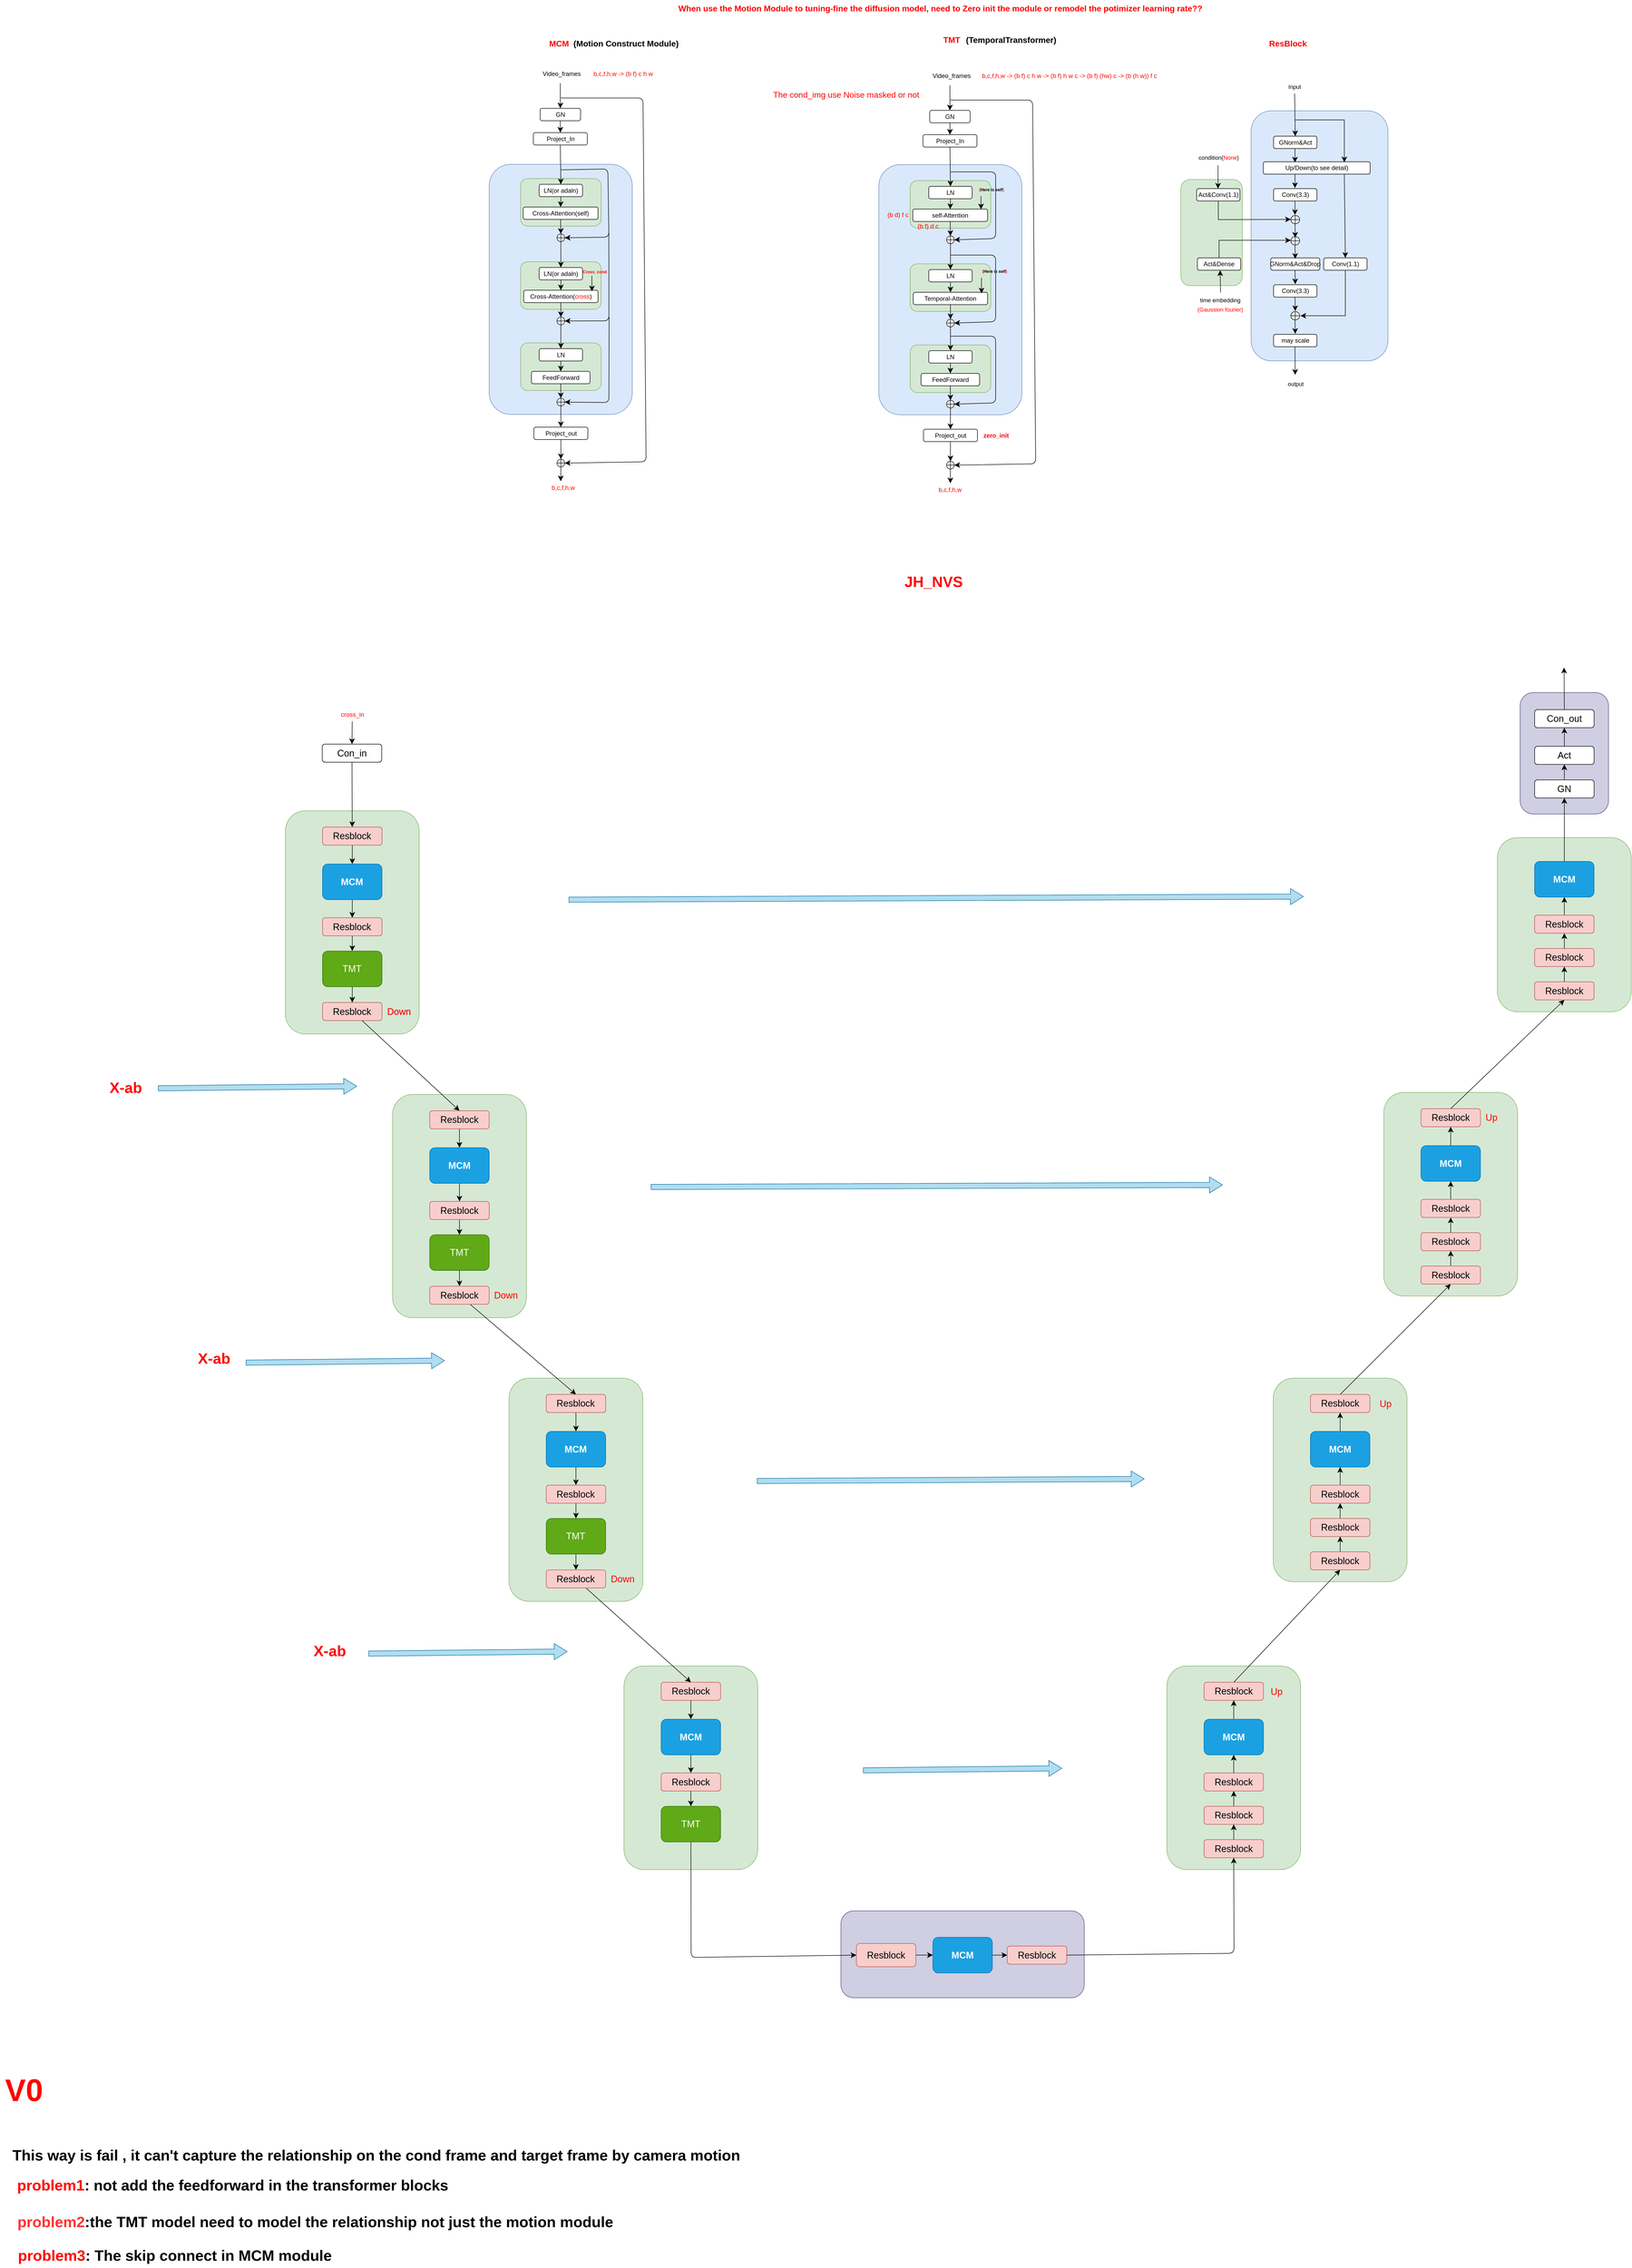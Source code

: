 <mxfile version="24.7.16">
  <diagram name="第 1 页" id="SoIzGKvfXBfCtIXZMCsS">
    <mxGraphModel dx="4280" dy="1986" grid="0" gridSize="10" guides="1" tooltips="1" connect="1" arrows="1" fold="1" page="0" pageScale="1" pageWidth="827" pageHeight="1169" math="0" shadow="0">
      <root>
        <mxCell id="0" />
        <mxCell id="1" parent="0" />
        <mxCell id="R5nIYqu6_4dfiVNAs0mq-330" value="" style="rounded=1;whiteSpace=wrap;html=1;fillColor=#d5e8d4;strokeColor=#82b366;" vertex="1" parent="1">
          <mxGeometry x="-437" y="4106" width="259" height="394" as="geometry" />
        </mxCell>
        <mxCell id="R5nIYqu6_4dfiVNAs0mq-318" value="" style="rounded=1;whiteSpace=wrap;html=1;fillColor=#d5e8d4;strokeColor=#82b366;" vertex="1" parent="1">
          <mxGeometry x="-659.5" y="3549" width="259" height="432" as="geometry" />
        </mxCell>
        <mxCell id="R5nIYqu6_4dfiVNAs0mq-306" value="" style="rounded=1;whiteSpace=wrap;html=1;fillColor=#d5e8d4;strokeColor=#82b366;" vertex="1" parent="1">
          <mxGeometry x="-885" y="3000" width="259" height="432" as="geometry" />
        </mxCell>
        <mxCell id="R5nIYqu6_4dfiVNAs0mq-289" value="" style="rounded=1;whiteSpace=wrap;html=1;fillColor=#d5e8d4;strokeColor=#82b366;" vertex="1" parent="1">
          <mxGeometry x="-1092.5" y="2451" width="259" height="432" as="geometry" />
        </mxCell>
        <mxCell id="R5nIYqu6_4dfiVNAs0mq-373" value="" style="rounded=1;whiteSpace=wrap;html=1;fillColor=#d5e8d4;strokeColor=#82b366;" vertex="1" parent="1">
          <mxGeometry x="1254" y="2503" width="259" height="337" as="geometry" />
        </mxCell>
        <mxCell id="R5nIYqu6_4dfiVNAs0mq-367" value="" style="rounded=1;whiteSpace=wrap;html=1;fillColor=#d5e8d4;strokeColor=#82b366;" vertex="1" parent="1">
          <mxGeometry x="1034" y="2996" width="259" height="394" as="geometry" />
        </mxCell>
        <mxCell id="R5nIYqu6_4dfiVNAs0mq-361" value="" style="rounded=1;whiteSpace=wrap;html=1;fillColor=#d5e8d4;strokeColor=#82b366;" vertex="1" parent="1">
          <mxGeometry x="820" y="3549" width="259" height="394" as="geometry" />
        </mxCell>
        <mxCell id="R5nIYqu6_4dfiVNAs0mq-349" value="" style="rounded=1;whiteSpace=wrap;html=1;fillColor=#d5e8d4;strokeColor=#82b366;" vertex="1" parent="1">
          <mxGeometry x="614" y="4106" width="259" height="394" as="geometry" />
        </mxCell>
        <mxCell id="R5nIYqu6_4dfiVNAs0mq-342" value="" style="rounded=1;whiteSpace=wrap;html=1;fillColor=#d0cee2;strokeColor=#56517e;" vertex="1" parent="1">
          <mxGeometry x="-17" y="4580" width="471" height="168" as="geometry" />
        </mxCell>
        <mxCell id="R5nIYqu6_4dfiVNAs0mq-398" value="" style="rounded=1;whiteSpace=wrap;html=1;fillColor=#d0cee2;strokeColor=#56517e;" vertex="1" parent="1">
          <mxGeometry x="1298" y="2222.25" width="171" height="235" as="geometry" />
        </mxCell>
        <mxCell id="R5nIYqu6_4dfiVNAs0mq-280" value="" style="rounded=1;whiteSpace=wrap;html=1;fillStyle=auto;fillColor=#d5e8d4;strokeColor=#82b366;" vertex="1" parent="1">
          <mxGeometry x="641.06" y="1229.36" width="119" height="205.38" as="geometry" />
        </mxCell>
        <mxCell id="R5nIYqu6_4dfiVNAs0mq-278" value="" style="rounded=1;whiteSpace=wrap;html=1;fillStyle=auto;fillColor=#dae8fc;strokeColor=#6c8ebf;" vertex="1" parent="1">
          <mxGeometry x="777.06" y="1096.43" width="265" height="484" as="geometry" />
        </mxCell>
        <mxCell id="R5nIYqu6_4dfiVNAs0mq-1" value="&lt;font color=&quot;#ff0000&quot; style=&quot;font-size: 29px;&quot;&gt;&lt;b style=&quot;font-size: 29px;&quot;&gt;JH_NVS&lt;/b&gt;&lt;/font&gt;" style="text;html=1;align=center;verticalAlign=middle;resizable=0;points=[];autosize=1;strokeColor=none;fillColor=none;fontSize=29;" vertex="1" parent="1">
          <mxGeometry x="96" y="1984" width="131" height="47" as="geometry" />
        </mxCell>
        <mxCell id="R5nIYqu6_4dfiVNAs0mq-137" value="" style="rounded=1;whiteSpace=wrap;html=1;fillStyle=auto;fillColor=#dae8fc;strokeColor=#6c8ebf;" vertex="1" parent="1">
          <mxGeometry x="-697.94" y="1200" width="277" height="484" as="geometry" />
        </mxCell>
        <mxCell id="R5nIYqu6_4dfiVNAs0mq-138" value="" style="rounded=1;whiteSpace=wrap;html=1;fillColor=#d5e8d4;strokeColor=#82b366;" vertex="1" parent="1">
          <mxGeometry x="-637.19" y="1227.62" width="156" height="92" as="geometry" />
        </mxCell>
        <mxCell id="R5nIYqu6_4dfiVNAs0mq-139" value="Cross-Attention(self)" style="rounded=1;whiteSpace=wrap;html=1;" vertex="1" parent="1">
          <mxGeometry x="-632.19" y="1282.62" width="145" height="24" as="geometry" />
        </mxCell>
        <mxCell id="R5nIYqu6_4dfiVNAs0mq-140" style="edgeStyle=none;curved=1;rounded=0;orthogonalLoop=1;jettySize=auto;html=1;exitX=0.5;exitY=1;exitDx=0;exitDy=0;entryX=0.5;entryY=0;entryDx=0;entryDy=0;fontSize=12;startSize=8;endSize=8;" edge="1" parent="1" source="R5nIYqu6_4dfiVNAs0mq-141" target="R5nIYqu6_4dfiVNAs0mq-139">
          <mxGeometry relative="1" as="geometry" />
        </mxCell>
        <mxCell id="R5nIYqu6_4dfiVNAs0mq-141" value="LN(or adaln)" style="rounded=1;whiteSpace=wrap;html=1;" vertex="1" parent="1">
          <mxGeometry x="-601.19" y="1238.62" width="84" height="24" as="geometry" />
        </mxCell>
        <mxCell id="R5nIYqu6_4dfiVNAs0mq-142" value="" style="verticalLabelPosition=bottom;verticalAlign=top;html=1;shape=mxgraph.flowchart.summing_function;" vertex="1" parent="1">
          <mxGeometry x="-566.69" y="1334.62" width="15" height="15" as="geometry" />
        </mxCell>
        <mxCell id="R5nIYqu6_4dfiVNAs0mq-143" value="&lt;b style=&quot;&quot;&gt;&lt;font color=&quot;#ff0000&quot;&gt;MCM&amp;nbsp; &lt;/font&gt;(Motion Construct Module)&lt;/b&gt;" style="text;html=1;align=center;verticalAlign=middle;resizable=0;points=[];autosize=1;strokeColor=none;fillColor=none;fontSize=16;" vertex="1" parent="1">
          <mxGeometry x="-591.19" y="950" width="269" height="31" as="geometry" />
        </mxCell>
        <mxCell id="R5nIYqu6_4dfiVNAs0mq-144" style="edgeStyle=none;curved=1;rounded=0;orthogonalLoop=1;jettySize=auto;html=1;exitX=0.5;exitY=1;exitDx=0;exitDy=0;entryX=0.5;entryY=0;entryDx=0;entryDy=0;fontSize=12;startSize=8;endSize=8;" edge="1" parent="1" source="R5nIYqu6_4dfiVNAs0mq-145" target="R5nIYqu6_4dfiVNAs0mq-150">
          <mxGeometry relative="1" as="geometry" />
        </mxCell>
        <mxCell id="R5nIYqu6_4dfiVNAs0mq-145" value="GN" style="rounded=1;whiteSpace=wrap;html=1;" vertex="1" parent="1">
          <mxGeometry x="-599.31" y="1091.62" width="78.25" height="24" as="geometry" />
        </mxCell>
        <mxCell id="R5nIYqu6_4dfiVNAs0mq-146" value="Video_frames" style="text;html=1;align=center;verticalAlign=middle;resizable=0;points=[];autosize=1;strokeColor=none;fillColor=none;" vertex="1" parent="1">
          <mxGeometry x="-603.69" y="1012" width="92" height="26" as="geometry" />
        </mxCell>
        <mxCell id="R5nIYqu6_4dfiVNAs0mq-147" style="edgeStyle=none;curved=1;rounded=0;orthogonalLoop=1;jettySize=auto;html=1;entryX=0.5;entryY=0;entryDx=0;entryDy=0;fontSize=12;startSize=8;endSize=8;" edge="1" parent="1" target="R5nIYqu6_4dfiVNAs0mq-145">
          <mxGeometry relative="1" as="geometry">
            <mxPoint x="-560.19" y="1043" as="sourcePoint" />
          </mxGeometry>
        </mxCell>
        <mxCell id="R5nIYqu6_4dfiVNAs0mq-148" value="&lt;font color=&quot;#ff0000&quot;&gt;b,c,f,h,w -&amp;gt; (b f) c h w&lt;/font&gt;" style="text;html=1;align=center;verticalAlign=middle;resizable=0;points=[];autosize=1;strokeColor=none;fillColor=none;" vertex="1" parent="1">
          <mxGeometry x="-505.19" y="1012" width="133" height="26" as="geometry" />
        </mxCell>
        <mxCell id="R5nIYqu6_4dfiVNAs0mq-149" style="edgeStyle=none;curved=1;rounded=0;orthogonalLoop=1;jettySize=auto;html=1;exitX=0.5;exitY=1;exitDx=0;exitDy=0;entryX=0.5;entryY=0;entryDx=0;entryDy=0;fontSize=12;startSize=8;endSize=8;" edge="1" parent="1" source="R5nIYqu6_4dfiVNAs0mq-150" target="R5nIYqu6_4dfiVNAs0mq-141">
          <mxGeometry relative="1" as="geometry" />
        </mxCell>
        <mxCell id="R5nIYqu6_4dfiVNAs0mq-150" value="Project_In" style="rounded=1;whiteSpace=wrap;html=1;" vertex="1" parent="1">
          <mxGeometry x="-612.43" y="1138.62" width="104.5" height="24" as="geometry" />
        </mxCell>
        <mxCell id="R5nIYqu6_4dfiVNAs0mq-151" style="edgeStyle=none;curved=1;rounded=0;orthogonalLoop=1;jettySize=auto;html=1;exitX=0.5;exitY=1;exitDx=0;exitDy=0;entryX=0.5;entryY=0;entryDx=0;entryDy=0;entryPerimeter=0;fontSize=12;startSize=8;endSize=8;" edge="1" parent="1" source="R5nIYqu6_4dfiVNAs0mq-139" target="R5nIYqu6_4dfiVNAs0mq-142">
          <mxGeometry relative="1" as="geometry" />
        </mxCell>
        <mxCell id="R5nIYqu6_4dfiVNAs0mq-152" style="edgeStyle=none;curved=0;rounded=1;orthogonalLoop=1;jettySize=auto;html=1;fontSize=12;startSize=8;endSize=8;entryX=1;entryY=0.5;entryDx=0;entryDy=0;entryPerimeter=0;" edge="1" parent="1" target="R5nIYqu6_4dfiVNAs0mq-142">
          <mxGeometry relative="1" as="geometry">
            <mxPoint x="-558.69" y="1210.62" as="sourcePoint" />
            <mxPoint x="-454.69" y="1351.62" as="targetPoint" />
            <Array as="points">
              <mxPoint x="-468.19" y="1209" />
              <mxPoint x="-466.19" y="1341" />
            </Array>
          </mxGeometry>
        </mxCell>
        <mxCell id="R5nIYqu6_4dfiVNAs0mq-153" value="" style="rounded=1;whiteSpace=wrap;html=1;fillColor=#d5e8d4;strokeColor=#82b366;" vertex="1" parent="1">
          <mxGeometry x="-637.19" y="1388.62" width="156" height="92" as="geometry" />
        </mxCell>
        <mxCell id="R5nIYqu6_4dfiVNAs0mq-154" value="Cross-Attention(&lt;font color=&quot;#ff0000&quot;&gt;cross&lt;/font&gt;)" style="rounded=1;whiteSpace=wrap;html=1;" vertex="1" parent="1">
          <mxGeometry x="-631.19" y="1443.62" width="144" height="24" as="geometry" />
        </mxCell>
        <mxCell id="R5nIYqu6_4dfiVNAs0mq-155" style="edgeStyle=none;curved=1;rounded=0;orthogonalLoop=1;jettySize=auto;html=1;exitX=0.5;exitY=1;exitDx=0;exitDy=0;entryX=0.5;entryY=0;entryDx=0;entryDy=0;fontSize=12;startSize=8;endSize=8;" edge="1" parent="1" source="R5nIYqu6_4dfiVNAs0mq-156" target="R5nIYqu6_4dfiVNAs0mq-154">
          <mxGeometry relative="1" as="geometry" />
        </mxCell>
        <mxCell id="R5nIYqu6_4dfiVNAs0mq-156" value="LN(or adaln)" style="rounded=1;whiteSpace=wrap;html=1;" vertex="1" parent="1">
          <mxGeometry x="-601.19" y="1399.62" width="84" height="24" as="geometry" />
        </mxCell>
        <mxCell id="R5nIYqu6_4dfiVNAs0mq-157" value="" style="verticalLabelPosition=bottom;verticalAlign=top;html=1;shape=mxgraph.flowchart.summing_function;" vertex="1" parent="1">
          <mxGeometry x="-566.69" y="1495.62" width="15" height="15" as="geometry" />
        </mxCell>
        <mxCell id="R5nIYqu6_4dfiVNAs0mq-158" style="edgeStyle=none;curved=1;rounded=0;orthogonalLoop=1;jettySize=auto;html=1;exitX=0.5;exitY=1;exitDx=0;exitDy=0;entryX=0.5;entryY=0;entryDx=0;entryDy=0;entryPerimeter=0;fontSize=12;startSize=8;endSize=8;" edge="1" parent="1" source="R5nIYqu6_4dfiVNAs0mq-154" target="R5nIYqu6_4dfiVNAs0mq-157">
          <mxGeometry relative="1" as="geometry" />
        </mxCell>
        <mxCell id="R5nIYqu6_4dfiVNAs0mq-160" value="" style="rounded=1;whiteSpace=wrap;html=1;fillColor=#d5e8d4;strokeColor=#82b366;" vertex="1" parent="1">
          <mxGeometry x="-637.19" y="1545.62" width="156" height="92" as="geometry" />
        </mxCell>
        <mxCell id="R5nIYqu6_4dfiVNAs0mq-161" value="FeedForward" style="rounded=1;whiteSpace=wrap;html=1;" vertex="1" parent="1">
          <mxGeometry x="-616.19" y="1600.62" width="113.5" height="24" as="geometry" />
        </mxCell>
        <mxCell id="R5nIYqu6_4dfiVNAs0mq-162" style="edgeStyle=none;curved=1;rounded=0;orthogonalLoop=1;jettySize=auto;html=1;exitX=0.5;exitY=1;exitDx=0;exitDy=0;entryX=0.5;entryY=0;entryDx=0;entryDy=0;fontSize=12;startSize=8;endSize=8;" edge="1" parent="1" source="R5nIYqu6_4dfiVNAs0mq-163" target="R5nIYqu6_4dfiVNAs0mq-161">
          <mxGeometry relative="1" as="geometry" />
        </mxCell>
        <mxCell id="R5nIYqu6_4dfiVNAs0mq-163" value="LN" style="rounded=1;whiteSpace=wrap;html=1;" vertex="1" parent="1">
          <mxGeometry x="-601.19" y="1556.62" width="84" height="24" as="geometry" />
        </mxCell>
        <mxCell id="R5nIYqu6_4dfiVNAs0mq-164" style="edgeStyle=none;curved=1;rounded=0;orthogonalLoop=1;jettySize=auto;html=1;exitX=0.5;exitY=1;exitDx=0;exitDy=0;exitPerimeter=0;entryX=0.5;entryY=0;entryDx=0;entryDy=0;fontSize=12;startSize=8;endSize=8;" edge="1" parent="1" source="R5nIYqu6_4dfiVNAs0mq-165" target="R5nIYqu6_4dfiVNAs0mq-168">
          <mxGeometry relative="1" as="geometry">
            <mxPoint x="-559.19" y="1707.62" as="targetPoint" />
          </mxGeometry>
        </mxCell>
        <mxCell id="R5nIYqu6_4dfiVNAs0mq-165" value="" style="verticalLabelPosition=bottom;verticalAlign=top;html=1;shape=mxgraph.flowchart.summing_function;" vertex="1" parent="1">
          <mxGeometry x="-566.69" y="1652.62" width="15" height="15" as="geometry" />
        </mxCell>
        <mxCell id="R5nIYqu6_4dfiVNAs0mq-166" style="edgeStyle=none;curved=1;rounded=0;orthogonalLoop=1;jettySize=auto;html=1;exitX=0.5;exitY=1;exitDx=0;exitDy=0;entryX=0.5;entryY=0;entryDx=0;entryDy=0;entryPerimeter=0;fontSize=12;startSize=8;endSize=8;" edge="1" parent="1" source="R5nIYqu6_4dfiVNAs0mq-161" target="R5nIYqu6_4dfiVNAs0mq-165">
          <mxGeometry relative="1" as="geometry" />
        </mxCell>
        <mxCell id="R5nIYqu6_4dfiVNAs0mq-168" value="Project_out" style="rounded=1;whiteSpace=wrap;html=1;" vertex="1" parent="1">
          <mxGeometry x="-611.44" y="1708.62" width="104.5" height="24" as="geometry" />
        </mxCell>
        <mxCell id="R5nIYqu6_4dfiVNAs0mq-170" style="edgeStyle=none;curved=1;rounded=0;orthogonalLoop=1;jettySize=auto;html=1;entryX=0.918;entryY=0.089;entryDx=0;entryDy=0;fontSize=12;startSize=8;endSize=8;entryPerimeter=0;" edge="1" parent="1" target="R5nIYqu6_4dfiVNAs0mq-154">
          <mxGeometry relative="1" as="geometry">
            <mxPoint x="-499.19" y="1415.62" as="sourcePoint" />
            <mxPoint x="-500.19" y="1430.62" as="targetPoint" />
          </mxGeometry>
        </mxCell>
        <mxCell id="R5nIYqu6_4dfiVNAs0mq-171" value="&lt;font style=&quot;font-size: 8px;&quot; color=&quot;#ff0000&quot;&gt;Cross_cond&lt;/font&gt;" style="text;html=1;align=center;verticalAlign=middle;resizable=0;points=[];autosize=1;strokeColor=none;fillColor=none;fontStyle=1" vertex="1" parent="1">
          <mxGeometry x="-524.19" y="1393.62" width="61" height="26" as="geometry" />
        </mxCell>
        <mxCell id="R5nIYqu6_4dfiVNAs0mq-172" style="edgeStyle=none;curved=1;rounded=0;orthogonalLoop=1;jettySize=auto;html=1;exitX=0.5;exitY=1;exitDx=0;exitDy=0;exitPerimeter=0;fontSize=12;startSize=8;endSize=8;" edge="1" parent="1" source="R5nIYqu6_4dfiVNAs0mq-173">
          <mxGeometry relative="1" as="geometry">
            <mxPoint x="-559.44" y="1813.332" as="targetPoint" />
          </mxGeometry>
        </mxCell>
        <mxCell id="R5nIYqu6_4dfiVNAs0mq-173" value="" style="verticalLabelPosition=bottom;verticalAlign=top;html=1;shape=mxgraph.flowchart.summing_function;" vertex="1" parent="1">
          <mxGeometry x="-566.69" y="1770.62" width="15" height="15" as="geometry" />
        </mxCell>
        <mxCell id="R5nIYqu6_4dfiVNAs0mq-174" style="edgeStyle=none;curved=1;rounded=0;orthogonalLoop=1;jettySize=auto;html=1;exitX=0.5;exitY=1;exitDx=0;exitDy=0;entryX=0.5;entryY=0;entryDx=0;entryDy=0;entryPerimeter=0;fontSize=12;startSize=8;endSize=8;" edge="1" parent="1" source="R5nIYqu6_4dfiVNAs0mq-168" target="R5nIYqu6_4dfiVNAs0mq-173">
          <mxGeometry relative="1" as="geometry" />
        </mxCell>
        <mxCell id="R5nIYqu6_4dfiVNAs0mq-175" style="edgeStyle=none;curved=0;rounded=1;orthogonalLoop=1;jettySize=auto;html=1;fontSize=12;startSize=8;endSize=8;entryX=1;entryY=0.5;entryDx=0;entryDy=0;entryPerimeter=0;" edge="1" parent="1" target="R5nIYqu6_4dfiVNAs0mq-173">
          <mxGeometry relative="1" as="geometry">
            <mxPoint x="-559.19" y="1071.62" as="sourcePoint" />
            <mxPoint x="-488.19" y="1382.62" as="targetPoint" />
            <Array as="points">
              <mxPoint x="-400.19" y="1071.62" />
              <mxPoint x="-394.19" y="1775.62" />
            </Array>
          </mxGeometry>
        </mxCell>
        <mxCell id="R5nIYqu6_4dfiVNAs0mq-176" style="edgeStyle=none;curved=1;rounded=0;orthogonalLoop=1;jettySize=auto;html=1;entryX=0.5;entryY=0;entryDx=0;entryDy=0;fontSize=12;startSize=8;endSize=8;" edge="1" parent="1" target="R5nIYqu6_4dfiVNAs0mq-156">
          <mxGeometry relative="1" as="geometry">
            <mxPoint x="-559.19" y="1350" as="sourcePoint" />
          </mxGeometry>
        </mxCell>
        <mxCell id="R5nIYqu6_4dfiVNAs0mq-177" style="edgeStyle=none;curved=1;rounded=0;orthogonalLoop=1;jettySize=auto;html=1;entryX=0.5;entryY=0;entryDx=0;entryDy=0;fontSize=12;startSize=8;endSize=8;" edge="1" parent="1" target="R5nIYqu6_4dfiVNAs0mq-163">
          <mxGeometry relative="1" as="geometry">
            <mxPoint x="-559.19" y="1511" as="sourcePoint" />
          </mxGeometry>
        </mxCell>
        <mxCell id="R5nIYqu6_4dfiVNAs0mq-181" value="&lt;font color=&quot;#ff0000&quot;&gt;b,c,f,h,w&lt;/font&gt;" style="text;html=1;align=center;verticalAlign=middle;resizable=0;points=[];autosize=1;strokeColor=none;fillColor=none;" vertex="1" parent="1">
          <mxGeometry x="-586.44" y="1813" width="63" height="26" as="geometry" />
        </mxCell>
        <mxCell id="R5nIYqu6_4dfiVNAs0mq-304" style="edgeStyle=none;curved=1;rounded=0;orthogonalLoop=1;jettySize=auto;html=1;exitX=0.5;exitY=1;exitDx=0;exitDy=0;fontSize=12;startSize=8;endSize=8;" edge="1" parent="1" source="R5nIYqu6_4dfiVNAs0mq-184" target="R5nIYqu6_4dfiVNAs0mq-290">
          <mxGeometry relative="1" as="geometry" />
        </mxCell>
        <mxCell id="R5nIYqu6_4dfiVNAs0mq-184" value="&lt;font style=&quot;font-size: 18px;&quot;&gt;Con_in&lt;/font&gt;" style="rounded=1;whiteSpace=wrap;html=1;" vertex="1" parent="1">
          <mxGeometry x="-1021.11" y="2322" width="115.11" height="35" as="geometry" />
        </mxCell>
        <mxCell id="R5nIYqu6_4dfiVNAs0mq-186" style="edgeStyle=none;curved=1;rounded=0;orthogonalLoop=1;jettySize=auto;html=1;entryX=0.5;entryY=0;entryDx=0;entryDy=0;fontSize=12;startSize=8;endSize=8;" edge="1" parent="1" source="R5nIYqu6_4dfiVNAs0mq-185" target="R5nIYqu6_4dfiVNAs0mq-184">
          <mxGeometry relative="1" as="geometry" />
        </mxCell>
        <mxCell id="R5nIYqu6_4dfiVNAs0mq-185" value="&lt;font color=&quot;#ff0000&quot;&gt;cross_in&lt;/font&gt;" style="text;html=1;align=center;verticalAlign=middle;resizable=0;points=[];autosize=1;strokeColor=none;fillColor=none;" vertex="1" parent="1">
          <mxGeometry x="-994.5" y="2252" width="63" height="26" as="geometry" />
        </mxCell>
        <mxCell id="R5nIYqu6_4dfiVNAs0mq-191" style="edgeStyle=none;curved=0;rounded=1;orthogonalLoop=1;jettySize=auto;html=1;fontSize=12;startSize=8;endSize=8;entryX=1;entryY=0.5;entryDx=0;entryDy=0;entryPerimeter=0;" edge="1" parent="1" target="R5nIYqu6_4dfiVNAs0mq-157">
          <mxGeometry relative="1" as="geometry">
            <mxPoint x="-466.32" y="1332" as="sourcePoint" />
            <mxPoint x="-548.19" y="1500.5" as="targetPoint" />
            <Array as="points">
              <mxPoint x="-466.19" y="1503" />
            </Array>
          </mxGeometry>
        </mxCell>
        <mxCell id="R5nIYqu6_4dfiVNAs0mq-194" style="edgeStyle=none;curved=0;rounded=1;orthogonalLoop=1;jettySize=auto;html=1;fontSize=12;startSize=8;endSize=8;entryX=1;entryY=0.5;entryDx=0;entryDy=0;entryPerimeter=0;" edge="1" parent="1" target="R5nIYqu6_4dfiVNAs0mq-165">
          <mxGeometry relative="1" as="geometry">
            <mxPoint x="-465.82" y="1495.62" as="sourcePoint" />
            <mxPoint x="-551.69" y="1666.62" as="targetPoint" />
            <Array as="points">
              <mxPoint x="-466.19" y="1661" />
            </Array>
          </mxGeometry>
        </mxCell>
        <mxCell id="R5nIYqu6_4dfiVNAs0mq-195" value="" style="rounded=1;whiteSpace=wrap;html=1;fillStyle=auto;fillColor=#dae8fc;strokeColor=#6c8ebf;" vertex="1" parent="1">
          <mxGeometry x="56.31" y="1200.62" width="277" height="484" as="geometry" />
        </mxCell>
        <mxCell id="R5nIYqu6_4dfiVNAs0mq-196" value="" style="rounded=1;whiteSpace=wrap;html=1;fillColor=#d5e8d4;strokeColor=#82b366;" vertex="1" parent="1">
          <mxGeometry x="117.06" y="1231.62" width="156" height="92" as="geometry" />
        </mxCell>
        <mxCell id="R5nIYqu6_4dfiVNAs0mq-197" value="&lt;font color=&quot;#ff0000&quot;&gt;&lt;b&gt;TMT&lt;/b&gt;&lt;/font&gt;" style="text;html=1;align=center;verticalAlign=middle;resizable=0;points=[];autosize=1;strokeColor=none;fillColor=none;fontSize=16;" vertex="1" parent="1">
          <mxGeometry x="171.06" y="943.88" width="51" height="31" as="geometry" />
        </mxCell>
        <mxCell id="R5nIYqu6_4dfiVNAs0mq-198" value="self-Attention" style="rounded=1;whiteSpace=wrap;html=1;" vertex="1" parent="1">
          <mxGeometry x="122.06" y="1286.62" width="145" height="24" as="geometry" />
        </mxCell>
        <mxCell id="R5nIYqu6_4dfiVNAs0mq-199" style="edgeStyle=none;curved=1;rounded=0;orthogonalLoop=1;jettySize=auto;html=1;exitX=0.5;exitY=1;exitDx=0;exitDy=0;entryX=0.5;entryY=0;entryDx=0;entryDy=0;fontSize=12;startSize=8;endSize=8;" edge="1" parent="1" source="R5nIYqu6_4dfiVNAs0mq-200" target="R5nIYqu6_4dfiVNAs0mq-198">
          <mxGeometry relative="1" as="geometry" />
        </mxCell>
        <mxCell id="R5nIYqu6_4dfiVNAs0mq-200" value="LN" style="rounded=1;whiteSpace=wrap;html=1;" vertex="1" parent="1">
          <mxGeometry x="153.06" y="1242.62" width="84" height="24" as="geometry" />
        </mxCell>
        <mxCell id="R5nIYqu6_4dfiVNAs0mq-201" value="" style="verticalLabelPosition=bottom;verticalAlign=top;html=1;shape=mxgraph.flowchart.summing_function;" vertex="1" parent="1">
          <mxGeometry x="187.56" y="1338.62" width="15" height="15" as="geometry" />
        </mxCell>
        <mxCell id="R5nIYqu6_4dfiVNAs0mq-202" value="&lt;font color=&quot;#ff0000&quot;&gt;zero_init&lt;/font&gt;" style="text;html=1;align=center;verticalAlign=middle;resizable=0;points=[];autosize=1;strokeColor=none;fillColor=none;fontStyle=1" vertex="1" parent="1">
          <mxGeometry x="251.56" y="1711.62" width="63" height="26" as="geometry" />
        </mxCell>
        <mxCell id="R5nIYqu6_4dfiVNAs0mq-203" value="&lt;b style=&quot;&quot;&gt;(TemporalTransformer)&lt;/b&gt;" style="text;html=1;align=center;verticalAlign=middle;resizable=0;points=[];autosize=1;strokeColor=none;fillColor=none;fontSize=16;" vertex="1" parent="1">
          <mxGeometry x="215.06" y="943.88" width="193" height="31" as="geometry" />
        </mxCell>
        <mxCell id="R5nIYqu6_4dfiVNAs0mq-204" style="edgeStyle=none;curved=1;rounded=0;orthogonalLoop=1;jettySize=auto;html=1;exitX=0.5;exitY=1;exitDx=0;exitDy=0;entryX=0.5;entryY=0;entryDx=0;entryDy=0;fontSize=12;startSize=8;endSize=8;" edge="1" parent="1" source="R5nIYqu6_4dfiVNAs0mq-205" target="R5nIYqu6_4dfiVNAs0mq-210">
          <mxGeometry relative="1" as="geometry" />
        </mxCell>
        <mxCell id="R5nIYqu6_4dfiVNAs0mq-205" value="GN" style="rounded=1;whiteSpace=wrap;html=1;" vertex="1" parent="1">
          <mxGeometry x="154.94" y="1095.62" width="78.25" height="24" as="geometry" />
        </mxCell>
        <mxCell id="R5nIYqu6_4dfiVNAs0mq-206" value="Video_frames" style="text;html=1;align=center;verticalAlign=middle;resizable=0;points=[];autosize=1;strokeColor=none;fillColor=none;" vertex="1" parent="1">
          <mxGeometry x="150.56" y="1016" width="92" height="26" as="geometry" />
        </mxCell>
        <mxCell id="R5nIYqu6_4dfiVNAs0mq-207" style="edgeStyle=none;curved=1;rounded=0;orthogonalLoop=1;jettySize=auto;html=1;entryX=0.5;entryY=0;entryDx=0;entryDy=0;fontSize=12;startSize=8;endSize=8;" edge="1" parent="1" target="R5nIYqu6_4dfiVNAs0mq-205">
          <mxGeometry relative="1" as="geometry">
            <mxPoint x="194.06" y="1047" as="sourcePoint" />
          </mxGeometry>
        </mxCell>
        <mxCell id="R5nIYqu6_4dfiVNAs0mq-208" value="&lt;font color=&quot;#ff0000&quot;&gt;b,c,f,h,w -&amp;gt; (b f) c h w -&amp;gt; (b f) h w c -&amp;gt; (b f) (hw) c -&amp;gt; (b (h w)) f c&lt;/font&gt;" style="text;html=1;align=center;verticalAlign=middle;resizable=0;points=[];autosize=1;strokeColor=none;fillColor=none;" vertex="1" parent="1">
          <mxGeometry x="246.32" y="1016" width="357" height="26" as="geometry" />
        </mxCell>
        <mxCell id="R5nIYqu6_4dfiVNAs0mq-209" style="edgeStyle=none;curved=1;rounded=0;orthogonalLoop=1;jettySize=auto;html=1;exitX=0.5;exitY=1;exitDx=0;exitDy=0;entryX=0.5;entryY=0;entryDx=0;entryDy=0;fontSize=12;startSize=8;endSize=8;" edge="1" parent="1" source="R5nIYqu6_4dfiVNAs0mq-210" target="R5nIYqu6_4dfiVNAs0mq-200">
          <mxGeometry relative="1" as="geometry" />
        </mxCell>
        <mxCell id="R5nIYqu6_4dfiVNAs0mq-210" value="Project_In" style="rounded=1;whiteSpace=wrap;html=1;" vertex="1" parent="1">
          <mxGeometry x="141.82" y="1142.62" width="104.5" height="24" as="geometry" />
        </mxCell>
        <mxCell id="R5nIYqu6_4dfiVNAs0mq-211" style="edgeStyle=none;curved=1;rounded=0;orthogonalLoop=1;jettySize=auto;html=1;exitX=0.5;exitY=1;exitDx=0;exitDy=0;entryX=0.5;entryY=0;entryDx=0;entryDy=0;entryPerimeter=0;fontSize=12;startSize=8;endSize=8;" edge="1" parent="1" source="R5nIYqu6_4dfiVNAs0mq-198" target="R5nIYqu6_4dfiVNAs0mq-201">
          <mxGeometry relative="1" as="geometry" />
        </mxCell>
        <mxCell id="R5nIYqu6_4dfiVNAs0mq-212" style="edgeStyle=none;curved=0;rounded=1;orthogonalLoop=1;jettySize=auto;html=1;fontSize=12;startSize=8;endSize=8;entryX=1;entryY=0.5;entryDx=0;entryDy=0;entryPerimeter=0;" edge="1" parent="1" target="R5nIYqu6_4dfiVNAs0mq-201">
          <mxGeometry relative="1" as="geometry">
            <mxPoint x="195.56" y="1214.62" as="sourcePoint" />
            <mxPoint x="299.56" y="1355.62" as="targetPoint" />
            <Array as="points">
              <mxPoint x="282.56" y="1214.62" />
              <mxPoint x="282.56" y="1343.62" />
            </Array>
          </mxGeometry>
        </mxCell>
        <mxCell id="R5nIYqu6_4dfiVNAs0mq-213" value="" style="rounded=1;whiteSpace=wrap;html=1;fillColor=#d5e8d4;strokeColor=#82b366;" vertex="1" parent="1">
          <mxGeometry x="117.06" y="1392.62" width="156" height="92" as="geometry" />
        </mxCell>
        <mxCell id="R5nIYqu6_4dfiVNAs0mq-214" value="Temporal-Attention" style="rounded=1;whiteSpace=wrap;html=1;" vertex="1" parent="1">
          <mxGeometry x="123.06" y="1447.62" width="144" height="24" as="geometry" />
        </mxCell>
        <mxCell id="R5nIYqu6_4dfiVNAs0mq-215" style="edgeStyle=none;curved=1;rounded=0;orthogonalLoop=1;jettySize=auto;html=1;exitX=0.5;exitY=1;exitDx=0;exitDy=0;entryX=0.5;entryY=0;entryDx=0;entryDy=0;fontSize=12;startSize=8;endSize=8;" edge="1" parent="1" source="R5nIYqu6_4dfiVNAs0mq-216" target="R5nIYqu6_4dfiVNAs0mq-214">
          <mxGeometry relative="1" as="geometry" />
        </mxCell>
        <mxCell id="R5nIYqu6_4dfiVNAs0mq-216" value="LN" style="rounded=1;whiteSpace=wrap;html=1;" vertex="1" parent="1">
          <mxGeometry x="153.06" y="1403.62" width="84" height="24" as="geometry" />
        </mxCell>
        <mxCell id="R5nIYqu6_4dfiVNAs0mq-217" value="" style="verticalLabelPosition=bottom;verticalAlign=top;html=1;shape=mxgraph.flowchart.summing_function;" vertex="1" parent="1">
          <mxGeometry x="187.56" y="1499.62" width="15" height="15" as="geometry" />
        </mxCell>
        <mxCell id="R5nIYqu6_4dfiVNAs0mq-218" style="edgeStyle=none;curved=1;rounded=0;orthogonalLoop=1;jettySize=auto;html=1;exitX=0.5;exitY=1;exitDx=0;exitDy=0;entryX=0.5;entryY=0;entryDx=0;entryDy=0;entryPerimeter=0;fontSize=12;startSize=8;endSize=8;" edge="1" parent="1" source="R5nIYqu6_4dfiVNAs0mq-214" target="R5nIYqu6_4dfiVNAs0mq-217">
          <mxGeometry relative="1" as="geometry" />
        </mxCell>
        <mxCell id="R5nIYqu6_4dfiVNAs0mq-219" style="edgeStyle=none;curved=0;rounded=1;orthogonalLoop=1;jettySize=auto;html=1;fontSize=12;startSize=8;endSize=8;entryX=1;entryY=0.5;entryDx=0;entryDy=0;entryPerimeter=0;" edge="1" parent="1" target="R5nIYqu6_4dfiVNAs0mq-217">
          <mxGeometry relative="1" as="geometry">
            <mxPoint x="195.56" y="1375.62" as="sourcePoint" />
            <mxPoint x="299.56" y="1516.62" as="targetPoint" />
            <Array as="points">
              <mxPoint x="282.56" y="1375.62" />
              <mxPoint x="282.56" y="1504.62" />
            </Array>
          </mxGeometry>
        </mxCell>
        <mxCell id="R5nIYqu6_4dfiVNAs0mq-220" value="" style="rounded=1;whiteSpace=wrap;html=1;fillColor=#d5e8d4;strokeColor=#82b366;" vertex="1" parent="1">
          <mxGeometry x="117.06" y="1549.62" width="156" height="92" as="geometry" />
        </mxCell>
        <mxCell id="R5nIYqu6_4dfiVNAs0mq-221" value="FeedForward" style="rounded=1;whiteSpace=wrap;html=1;" vertex="1" parent="1">
          <mxGeometry x="138.06" y="1604.62" width="113.5" height="24" as="geometry" />
        </mxCell>
        <mxCell id="R5nIYqu6_4dfiVNAs0mq-222" style="edgeStyle=none;curved=1;rounded=0;orthogonalLoop=1;jettySize=auto;html=1;exitX=0.5;exitY=1;exitDx=0;exitDy=0;entryX=0.5;entryY=0;entryDx=0;entryDy=0;fontSize=12;startSize=8;endSize=8;" edge="1" parent="1" source="R5nIYqu6_4dfiVNAs0mq-223" target="R5nIYqu6_4dfiVNAs0mq-221">
          <mxGeometry relative="1" as="geometry" />
        </mxCell>
        <mxCell id="R5nIYqu6_4dfiVNAs0mq-223" value="LN" style="rounded=1;whiteSpace=wrap;html=1;" vertex="1" parent="1">
          <mxGeometry x="153.06" y="1560.62" width="84" height="24" as="geometry" />
        </mxCell>
        <mxCell id="R5nIYqu6_4dfiVNAs0mq-224" style="edgeStyle=none;curved=1;rounded=0;orthogonalLoop=1;jettySize=auto;html=1;exitX=0.5;exitY=1;exitDx=0;exitDy=0;exitPerimeter=0;entryX=0.5;entryY=0;entryDx=0;entryDy=0;fontSize=12;startSize=8;endSize=8;" edge="1" parent="1" source="R5nIYqu6_4dfiVNAs0mq-225" target="R5nIYqu6_4dfiVNAs0mq-228">
          <mxGeometry relative="1" as="geometry">
            <mxPoint x="195.06" y="1711.62" as="targetPoint" />
          </mxGeometry>
        </mxCell>
        <mxCell id="R5nIYqu6_4dfiVNAs0mq-225" value="" style="verticalLabelPosition=bottom;verticalAlign=top;html=1;shape=mxgraph.flowchart.summing_function;" vertex="1" parent="1">
          <mxGeometry x="187.56" y="1656.62" width="15" height="15" as="geometry" />
        </mxCell>
        <mxCell id="R5nIYqu6_4dfiVNAs0mq-226" style="edgeStyle=none;curved=1;rounded=0;orthogonalLoop=1;jettySize=auto;html=1;exitX=0.5;exitY=1;exitDx=0;exitDy=0;entryX=0.5;entryY=0;entryDx=0;entryDy=0;entryPerimeter=0;fontSize=12;startSize=8;endSize=8;" edge="1" parent="1" source="R5nIYqu6_4dfiVNAs0mq-221" target="R5nIYqu6_4dfiVNAs0mq-225">
          <mxGeometry relative="1" as="geometry" />
        </mxCell>
        <mxCell id="R5nIYqu6_4dfiVNAs0mq-227" style="edgeStyle=none;curved=0;rounded=1;orthogonalLoop=1;jettySize=auto;html=1;fontSize=12;startSize=8;endSize=8;entryX=1;entryY=0.5;entryDx=0;entryDy=0;entryPerimeter=0;" edge="1" parent="1" target="R5nIYqu6_4dfiVNAs0mq-225">
          <mxGeometry relative="1" as="geometry">
            <mxPoint x="195.56" y="1532.62" as="sourcePoint" />
            <mxPoint x="299.56" y="1673.62" as="targetPoint" />
            <Array as="points">
              <mxPoint x="282.56" y="1532.62" />
              <mxPoint x="282.56" y="1661.62" />
            </Array>
          </mxGeometry>
        </mxCell>
        <mxCell id="R5nIYqu6_4dfiVNAs0mq-228" value="Project_out" style="rounded=1;whiteSpace=wrap;html=1;" vertex="1" parent="1">
          <mxGeometry x="142.81" y="1712.62" width="104.5" height="24" as="geometry" />
        </mxCell>
        <mxCell id="R5nIYqu6_4dfiVNAs0mq-230" style="edgeStyle=none;curved=1;rounded=0;orthogonalLoop=1;jettySize=auto;html=1;entryX=0.912;entryY=0.019;entryDx=0;entryDy=0;fontSize=12;startSize=8;endSize=8;entryPerimeter=0;" edge="1" parent="1" target="R5nIYqu6_4dfiVNAs0mq-198">
          <mxGeometry relative="1" as="geometry">
            <mxPoint x="254.06" y="1261.62" as="sourcePoint" />
            <mxPoint x="254.06" y="1278.62" as="targetPoint" />
          </mxGeometry>
        </mxCell>
        <mxCell id="R5nIYqu6_4dfiVNAs0mq-231" style="edgeStyle=none;curved=1;rounded=0;orthogonalLoop=1;jettySize=auto;html=1;entryX=0.918;entryY=0.089;entryDx=0;entryDy=0;fontSize=12;startSize=8;endSize=8;entryPerimeter=0;" edge="1" parent="1" target="R5nIYqu6_4dfiVNAs0mq-214">
          <mxGeometry relative="1" as="geometry">
            <mxPoint x="255.06" y="1419.62" as="sourcePoint" />
            <mxPoint x="254.06" y="1434.62" as="targetPoint" />
          </mxGeometry>
        </mxCell>
        <mxCell id="R5nIYqu6_4dfiVNAs0mq-232" value="&lt;font style=&quot;font-size: 8px;&quot; color=&quot;#ff0000&quot;&gt;&amp;nbsp;(&lt;/font&gt;&lt;font style=&quot;font-size: 8px;&quot;&gt;Here is self&lt;/font&gt;&lt;font style=&quot;font-size: 8px;&quot; color=&quot;#ff0000&quot;&gt;)&lt;/font&gt;" style="text;html=1;align=center;verticalAlign=middle;resizable=0;points=[];autosize=1;strokeColor=none;fillColor=none;fontStyle=1" vertex="1" parent="1">
          <mxGeometry x="240.06" y="1235" width="66" height="26" as="geometry" />
        </mxCell>
        <mxCell id="R5nIYqu6_4dfiVNAs0mq-233" style="edgeStyle=none;curved=1;rounded=0;orthogonalLoop=1;jettySize=auto;html=1;exitX=0.5;exitY=1;exitDx=0;exitDy=0;exitPerimeter=0;fontSize=12;startSize=8;endSize=8;" edge="1" parent="1" source="R5nIYqu6_4dfiVNAs0mq-234">
          <mxGeometry relative="1" as="geometry">
            <mxPoint x="194.81" y="1817.332" as="targetPoint" />
          </mxGeometry>
        </mxCell>
        <mxCell id="R5nIYqu6_4dfiVNAs0mq-234" value="" style="verticalLabelPosition=bottom;verticalAlign=top;html=1;shape=mxgraph.flowchart.summing_function;" vertex="1" parent="1">
          <mxGeometry x="187.56" y="1774.62" width="15" height="15" as="geometry" />
        </mxCell>
        <mxCell id="R5nIYqu6_4dfiVNAs0mq-235" style="edgeStyle=none;curved=1;rounded=0;orthogonalLoop=1;jettySize=auto;html=1;exitX=0.5;exitY=1;exitDx=0;exitDy=0;entryX=0.5;entryY=0;entryDx=0;entryDy=0;entryPerimeter=0;fontSize=12;startSize=8;endSize=8;" edge="1" parent="1" source="R5nIYqu6_4dfiVNAs0mq-228" target="R5nIYqu6_4dfiVNAs0mq-234">
          <mxGeometry relative="1" as="geometry" />
        </mxCell>
        <mxCell id="R5nIYqu6_4dfiVNAs0mq-236" style="edgeStyle=none;curved=0;rounded=1;orthogonalLoop=1;jettySize=auto;html=1;fontSize=12;startSize=8;endSize=8;entryX=1;entryY=0.5;entryDx=0;entryDy=0;entryPerimeter=0;" edge="1" parent="1" target="R5nIYqu6_4dfiVNAs0mq-234">
          <mxGeometry relative="1" as="geometry">
            <mxPoint x="195.06" y="1075.62" as="sourcePoint" />
            <mxPoint x="266.06" y="1386.62" as="targetPoint" />
            <Array as="points">
              <mxPoint x="354.06" y="1075.62" />
              <mxPoint x="360.06" y="1779.62" />
            </Array>
          </mxGeometry>
        </mxCell>
        <mxCell id="R5nIYqu6_4dfiVNAs0mq-237" style="edgeStyle=none;curved=1;rounded=0;orthogonalLoop=1;jettySize=auto;html=1;entryX=0.5;entryY=0;entryDx=0;entryDy=0;fontSize=12;startSize=8;endSize=8;" edge="1" parent="1" target="R5nIYqu6_4dfiVNAs0mq-216">
          <mxGeometry relative="1" as="geometry">
            <mxPoint x="195.06" y="1354" as="sourcePoint" />
          </mxGeometry>
        </mxCell>
        <mxCell id="R5nIYqu6_4dfiVNAs0mq-238" style="edgeStyle=none;curved=1;rounded=0;orthogonalLoop=1;jettySize=auto;html=1;entryX=0.5;entryY=0;entryDx=0;entryDy=0;fontSize=12;startSize=8;endSize=8;" edge="1" parent="1" target="R5nIYqu6_4dfiVNAs0mq-223">
          <mxGeometry relative="1" as="geometry">
            <mxPoint x="195.06" y="1515" as="sourcePoint" />
          </mxGeometry>
        </mxCell>
        <mxCell id="R5nIYqu6_4dfiVNAs0mq-239" value="&lt;font color=&quot;#ff0000&quot;&gt;b,c,f,h,w&lt;/font&gt;" style="text;html=1;align=center;verticalAlign=middle;resizable=0;points=[];autosize=1;strokeColor=none;fillColor=none;" vertex="1" parent="1">
          <mxGeometry x="162.56" y="1817" width="63" height="26" as="geometry" />
        </mxCell>
        <mxCell id="R5nIYqu6_4dfiVNAs0mq-240" value="&lt;font color=&quot;#ff0000&quot;&gt;(b f) d c&amp;nbsp;&lt;/font&gt;" style="text;html=1;align=center;verticalAlign=middle;resizable=0;points=[];autosize=1;strokeColor=none;fillColor=none;" vertex="1" parent="1">
          <mxGeometry x="122.06" y="1307" width="62" height="26" as="geometry" />
        </mxCell>
        <mxCell id="R5nIYqu6_4dfiVNAs0mq-241" value="&lt;font color=&quot;#ff0000&quot;&gt;(b d) f c&lt;/font&gt;" style="text;html=1;align=center;verticalAlign=middle;resizable=0;points=[];autosize=1;strokeColor=none;fillColor=none;" vertex="1" parent="1">
          <mxGeometry x="63.06" y="1284.62" width="59" height="26" as="geometry" />
        </mxCell>
        <mxCell id="R5nIYqu6_4dfiVNAs0mq-242" value="&lt;font style=&quot;font-size: 8px;&quot; color=&quot;#ff0000&quot;&gt;&amp;nbsp;(&lt;/font&gt;&lt;font style=&quot;font-size: 8px;&quot;&gt;Here is self&lt;/font&gt;&lt;font style=&quot;font-size: 8px;&quot; color=&quot;#ff0000&quot;&gt;)&lt;/font&gt;" style="text;html=1;align=center;verticalAlign=middle;resizable=0;points=[];autosize=1;strokeColor=none;fillColor=none;fontStyle=1" vertex="1" parent="1">
          <mxGeometry x="246.32" y="1392.62" width="66" height="26" as="geometry" />
        </mxCell>
        <mxCell id="R5nIYqu6_4dfiVNAs0mq-243" value="&lt;font color=&quot;#ff0000&quot;&gt;The cond_img use Noise masked or not&amp;nbsp;&lt;/font&gt;" style="text;html=1;align=center;verticalAlign=middle;resizable=0;points=[];autosize=1;strokeColor=none;fillColor=none;fontSize=16;" vertex="1" parent="1">
          <mxGeometry x="-157.94" y="1049" width="305" height="31" as="geometry" />
        </mxCell>
        <mxCell id="R5nIYqu6_4dfiVNAs0mq-244" value="&lt;font color=&quot;#ff0000&quot;&gt;&lt;b&gt;When use the Motion Module to tuning-fine the diffusion model, need to Zero init the module or remodel the potimizer learning rate??&lt;/b&gt;&lt;/font&gt;" style="text;html=1;align=center;verticalAlign=middle;resizable=0;points=[];autosize=1;strokeColor=none;fillColor=none;fontSize=16;" vertex="1" parent="1">
          <mxGeometry x="-340.94" y="882" width="1032" height="31" as="geometry" />
        </mxCell>
        <mxCell id="R5nIYqu6_4dfiVNAs0mq-245" value="GNorm&amp;amp;Act" style="rounded=1;whiteSpace=wrap;html=1;" vertex="1" parent="1">
          <mxGeometry x="820.56" y="1145.55" width="84" height="24" as="geometry" />
        </mxCell>
        <mxCell id="R5nIYqu6_4dfiVNAs0mq-246" value="" style="endArrow=classic;html=1;rounded=0;fontSize=12;startSize=8;endSize=8;" edge="1" parent="1" source="R5nIYqu6_4dfiVNAs0mq-247">
          <mxGeometry width="50" height="50" relative="1" as="geometry">
            <mxPoint x="862.56" y="1100.55" as="sourcePoint" />
            <mxPoint x="862.56" y="1145.55" as="targetPoint" />
          </mxGeometry>
        </mxCell>
        <mxCell id="R5nIYqu6_4dfiVNAs0mq-247" value="&lt;font style=&quot;font-size: 11px;&quot;&gt;Input&lt;/font&gt;" style="text;html=1;align=center;verticalAlign=middle;resizable=0;points=[];autosize=1;strokeColor=none;fillColor=none;fontSize=16;rounded=0;" vertex="1" parent="1">
          <mxGeometry x="840.06" y="1032.05" width="42" height="31" as="geometry" />
        </mxCell>
        <mxCell id="R5nIYqu6_4dfiVNAs0mq-248" value="Up/Down(to see detail)" style="rounded=1;whiteSpace=wrap;html=1;" vertex="1" parent="1">
          <mxGeometry x="800.56" y="1195.05" width="207" height="24" as="geometry" />
        </mxCell>
        <mxCell id="R5nIYqu6_4dfiVNAs0mq-249" value="" style="endArrow=classic;html=1;rounded=0;fontSize=12;startSize=8;endSize=8;" edge="1" parent="1">
          <mxGeometry width="50" height="50" relative="1" as="geometry">
            <mxPoint x="862.06" y="1169.55" as="sourcePoint" />
            <mxPoint x="862.06" y="1196.55" as="targetPoint" />
          </mxGeometry>
        </mxCell>
        <mxCell id="R5nIYqu6_4dfiVNAs0mq-250" value="" style="endArrow=classic;html=1;rounded=0;fontSize=12;startSize=8;endSize=8;" edge="1" parent="1">
          <mxGeometry width="50" height="50" relative="1" as="geometry">
            <mxPoint x="862.56" y="1114.05" as="sourcePoint" />
            <mxPoint x="957.56" y="1196.05" as="targetPoint" />
            <Array as="points">
              <mxPoint x="957.56" y="1114.05" />
            </Array>
          </mxGeometry>
        </mxCell>
        <mxCell id="R5nIYqu6_4dfiVNAs0mq-251" value="Conv(3.3)" style="rounded=1;whiteSpace=wrap;html=1;" vertex="1" parent="1">
          <mxGeometry x="820.56" y="1247.05" width="84" height="24" as="geometry" />
        </mxCell>
        <mxCell id="R5nIYqu6_4dfiVNAs0mq-252" value="" style="endArrow=classic;html=1;rounded=0;fontSize=12;startSize=8;endSize=8;" edge="1" parent="1">
          <mxGeometry width="50" height="50" relative="1" as="geometry">
            <mxPoint x="862.06" y="1219.05" as="sourcePoint" />
            <mxPoint x="862.06" y="1246.05" as="targetPoint" />
          </mxGeometry>
        </mxCell>
        <mxCell id="R5nIYqu6_4dfiVNAs0mq-253" value="" style="endArrow=classic;html=1;rounded=0;fontSize=12;startSize=8;endSize=8;" edge="1" parent="1">
          <mxGeometry width="50" height="50" relative="1" as="geometry">
            <mxPoint x="862.06" y="1271.05" as="sourcePoint" />
            <mxPoint x="862.06" y="1298.05" as="targetPoint" />
          </mxGeometry>
        </mxCell>
        <mxCell id="R5nIYqu6_4dfiVNAs0mq-254" value="" style="shape=orEllipse;perimeter=ellipsePerimeter;whiteSpace=wrap;html=1;backgroundOutline=1;rounded=0;" vertex="1" parent="1">
          <mxGeometry x="854.06" y="1299.05" width="17" height="16" as="geometry" />
        </mxCell>
        <mxCell id="R5nIYqu6_4dfiVNAs0mq-255" value="Act&amp;amp;Dense" style="rounded=1;whiteSpace=wrap;html=1;" vertex="1" parent="1">
          <mxGeometry x="673.06" y="1381.05" width="84" height="24" as="geometry" />
        </mxCell>
        <mxCell id="R5nIYqu6_4dfiVNAs0mq-256" value="" style="endArrow=classic;html=1;rounded=0;fontSize=12;startSize=8;endSize=8;exitX=0.51;exitY=0.097;exitDx=0;exitDy=0;exitPerimeter=0;" edge="1" parent="1" source="R5nIYqu6_4dfiVNAs0mq-257">
          <mxGeometry width="50" height="50" relative="1" as="geometry">
            <mxPoint x="719.06" y="1449.05" as="sourcePoint" />
            <mxPoint x="717.06" y="1405.05" as="targetPoint" />
          </mxGeometry>
        </mxCell>
        <mxCell id="R5nIYqu6_4dfiVNAs0mq-257" value="&lt;font style=&quot;font-size: 11px;&quot;&gt;time embedding&lt;/font&gt;" style="text;html=1;align=center;verticalAlign=middle;resizable=0;points=[];autosize=1;strokeColor=none;fillColor=none;fontSize=16;rounded=0;" vertex="1" parent="1">
          <mxGeometry x="669.06" y="1445.05" width="96" height="31" as="geometry" />
        </mxCell>
        <mxCell id="R5nIYqu6_4dfiVNAs0mq-258" value="Act&amp;amp;Conv(1.1)" style="rounded=1;whiteSpace=wrap;html=1;" vertex="1" parent="1">
          <mxGeometry x="671.56" y="1247.05" width="84" height="24" as="geometry" />
        </mxCell>
        <mxCell id="R5nIYqu6_4dfiVNAs0mq-259" value="" style="endArrow=classic;html=1;rounded=0;fontSize=12;startSize=8;endSize=8;" edge="1" parent="1">
          <mxGeometry width="50" height="50" relative="1" as="geometry">
            <mxPoint x="713.06" y="1202.05" as="sourcePoint" />
            <mxPoint x="713.06" y="1247.05" as="targetPoint" />
          </mxGeometry>
        </mxCell>
        <mxCell id="R5nIYqu6_4dfiVNAs0mq-260" value="" style="endArrow=classic;html=1;rounded=0;fontSize=12;startSize=8;endSize=8;exitX=0.5;exitY=1;exitDx=0;exitDy=0;" edge="1" parent="1" source="R5nIYqu6_4dfiVNAs0mq-258">
          <mxGeometry width="50" height="50" relative="1" as="geometry">
            <mxPoint x="704.56" y="1307.05" as="sourcePoint" />
            <mxPoint x="854.06" y="1306.55" as="targetPoint" />
            <Array as="points">
              <mxPoint x="713.56" y="1307.05" />
            </Array>
          </mxGeometry>
        </mxCell>
        <mxCell id="R5nIYqu6_4dfiVNAs0mq-261" value="&lt;span style=&quot;font-size: 11px;&quot;&gt;condition(&lt;font color=&quot;#ff0000&quot;&gt;None&lt;/font&gt;)&lt;/span&gt;" style="text;html=1;align=center;verticalAlign=middle;resizable=0;points=[];autosize=1;strokeColor=none;fillColor=none;fontSize=16;rounded=0;" vertex="1" parent="1">
          <mxGeometry x="665.56" y="1169.55" width="96" height="31" as="geometry" />
        </mxCell>
        <mxCell id="R5nIYqu6_4dfiVNAs0mq-262" value="" style="endArrow=classic;html=1;rounded=0;fontSize=12;startSize=8;endSize=8;" edge="1" parent="1">
          <mxGeometry width="50" height="50" relative="1" as="geometry">
            <mxPoint x="715.06" y="1381.05" as="sourcePoint" />
            <mxPoint x="854.06" y="1347.05" as="targetPoint" />
            <Array as="points">
              <mxPoint x="715.06" y="1347.05" />
            </Array>
          </mxGeometry>
        </mxCell>
        <mxCell id="R5nIYqu6_4dfiVNAs0mq-263" value="" style="shape=orEllipse;perimeter=ellipsePerimeter;whiteSpace=wrap;html=1;backgroundOutline=1;rounded=0;" vertex="1" parent="1">
          <mxGeometry x="854.06" y="1340.05" width="17" height="16" as="geometry" />
        </mxCell>
        <mxCell id="R5nIYqu6_4dfiVNAs0mq-264" value="" style="endArrow=classic;html=1;rounded=0;fontSize=12;startSize=8;endSize=8;" edge="1" parent="1">
          <mxGeometry width="50" height="50" relative="1" as="geometry">
            <mxPoint x="862.06" y="1315.05" as="sourcePoint" />
            <mxPoint x="862.56" y="1342.05" as="targetPoint" />
          </mxGeometry>
        </mxCell>
        <mxCell id="R5nIYqu6_4dfiVNAs0mq-265" value="GNorm&amp;amp;Act&amp;amp;Drop" style="rounded=1;whiteSpace=wrap;html=1;" vertex="1" parent="1">
          <mxGeometry x="815.06" y="1381.05" width="95" height="24" as="geometry" />
        </mxCell>
        <mxCell id="R5nIYqu6_4dfiVNAs0mq-266" value="" style="endArrow=classic;html=1;rounded=0;fontSize=12;startSize=8;endSize=8;" edge="1" parent="1">
          <mxGeometry width="50" height="50" relative="1" as="geometry">
            <mxPoint x="862.06" y="1356.05" as="sourcePoint" />
            <mxPoint x="862.56" y="1383.05" as="targetPoint" />
          </mxGeometry>
        </mxCell>
        <mxCell id="R5nIYqu6_4dfiVNAs0mq-267" value="Conv(3.3)" style="rounded=1;whiteSpace=wrap;html=1;" vertex="1" parent="1">
          <mxGeometry x="820.56" y="1433.05" width="84" height="24" as="geometry" />
        </mxCell>
        <mxCell id="R5nIYqu6_4dfiVNAs0mq-268" value="" style="endArrow=classic;html=1;rounded=0;fontSize=12;startSize=8;endSize=8;" edge="1" parent="1">
          <mxGeometry width="50" height="50" relative="1" as="geometry">
            <mxPoint x="862.06" y="1405.05" as="sourcePoint" />
            <mxPoint x="862.56" y="1432.05" as="targetPoint" />
          </mxGeometry>
        </mxCell>
        <mxCell id="R5nIYqu6_4dfiVNAs0mq-269" value="Conv(1.1)" style="rounded=1;whiteSpace=wrap;html=1;" vertex="1" parent="1">
          <mxGeometry x="917.56" y="1381.05" width="84" height="24" as="geometry" />
        </mxCell>
        <mxCell id="R5nIYqu6_4dfiVNAs0mq-270" value="" style="endArrow=classic;html=1;rounded=0;fontSize=12;startSize=8;endSize=8;entryX=0.5;entryY=0;entryDx=0;entryDy=0;" edge="1" parent="1" target="R5nIYqu6_4dfiVNAs0mq-269">
          <mxGeometry width="50" height="50" relative="1" as="geometry">
            <mxPoint x="957.56" y="1219.05" as="sourcePoint" />
            <mxPoint x="957.56" y="1277.05" as="targetPoint" />
          </mxGeometry>
        </mxCell>
        <mxCell id="R5nIYqu6_4dfiVNAs0mq-271" value="" style="shape=orEllipse;perimeter=ellipsePerimeter;whiteSpace=wrap;html=1;backgroundOutline=1;rounded=0;" vertex="1" parent="1">
          <mxGeometry x="854.06" y="1485.05" width="17" height="16" as="geometry" />
        </mxCell>
        <mxCell id="R5nIYqu6_4dfiVNAs0mq-272" value="" style="endArrow=classic;html=1;rounded=0;fontSize=12;startSize=8;endSize=8;" edge="1" parent="1">
          <mxGeometry width="50" height="50" relative="1" as="geometry">
            <mxPoint x="862.06" y="1457.05" as="sourcePoint" />
            <mxPoint x="862.56" y="1484.05" as="targetPoint" />
          </mxGeometry>
        </mxCell>
        <mxCell id="R5nIYqu6_4dfiVNAs0mq-273" value="" style="endArrow=classic;html=1;rounded=0;fontSize=12;startSize=8;endSize=8;exitX=0.5;exitY=1;exitDx=0;exitDy=0;" edge="1" parent="1" source="R5nIYqu6_4dfiVNAs0mq-269">
          <mxGeometry width="50" height="50" relative="1" as="geometry">
            <mxPoint x="958.06" y="1407.05" as="sourcePoint" />
            <mxPoint x="872.56" y="1493.05" as="targetPoint" />
            <Array as="points">
              <mxPoint x="959.56" y="1493.05" />
            </Array>
          </mxGeometry>
        </mxCell>
        <mxCell id="R5nIYqu6_4dfiVNAs0mq-274" value="may scale" style="rounded=1;whiteSpace=wrap;html=1;" vertex="1" parent="1">
          <mxGeometry x="820.56" y="1529.05" width="84" height="24" as="geometry" />
        </mxCell>
        <mxCell id="R5nIYqu6_4dfiVNAs0mq-275" value="" style="endArrow=classic;html=1;rounded=0;fontSize=12;startSize=8;endSize=8;" edge="1" parent="1">
          <mxGeometry width="50" height="50" relative="1" as="geometry">
            <mxPoint x="862.06" y="1501.05" as="sourcePoint" />
            <mxPoint x="862.56" y="1528.05" as="targetPoint" />
          </mxGeometry>
        </mxCell>
        <mxCell id="R5nIYqu6_4dfiVNAs0mq-276" value="" style="endArrow=classic;html=1;rounded=0;fontSize=12;startSize=8;endSize=8;" edge="1" parent="1" target="R5nIYqu6_4dfiVNAs0mq-277">
          <mxGeometry width="50" height="50" relative="1" as="geometry">
            <mxPoint x="862.06" y="1553.05" as="sourcePoint" />
            <mxPoint x="862.56" y="1589.05" as="targetPoint" />
          </mxGeometry>
        </mxCell>
        <mxCell id="R5nIYqu6_4dfiVNAs0mq-277" value="&lt;font style=&quot;font-size: 11px;&quot;&gt;output&lt;/font&gt;" style="text;html=1;align=center;verticalAlign=middle;resizable=0;points=[];autosize=1;strokeColor=none;fillColor=none;fontSize=16;rounded=0;" vertex="1" parent="1">
          <mxGeometry x="838.06" y="1607.43" width="49" height="31" as="geometry" />
        </mxCell>
        <mxCell id="R5nIYqu6_4dfiVNAs0mq-281" value="&lt;span style=&quot;font-size: 11px;&quot;&gt;&lt;font color=&quot;#ff0000&quot;&gt;(Gaussion fourier)&lt;/font&gt;&lt;/span&gt;" style="text;html=1;align=center;verticalAlign=middle;resizable=0;points=[];autosize=1;strokeColor=none;fillColor=none;fontSize=16;rounded=0;" vertex="1" parent="1">
          <mxGeometry x="664.06" y="1463.05" width="106" height="31" as="geometry" />
        </mxCell>
        <mxCell id="R5nIYqu6_4dfiVNAs0mq-282" value="&lt;font color=&quot;#ff0000&quot;&gt;&lt;b&gt;ResBlock&lt;/b&gt;&lt;/font&gt;" style="text;html=1;align=center;verticalAlign=middle;resizable=0;points=[];autosize=1;strokeColor=none;fillColor=none;fontSize=16;" vertex="1" parent="1">
          <mxGeometry x="802.06" y="950.81" width="91" height="31" as="geometry" />
        </mxCell>
        <mxCell id="R5nIYqu6_4dfiVNAs0mq-297" style="edgeStyle=none;curved=1;rounded=0;orthogonalLoop=1;jettySize=auto;html=1;fontSize=12;startSize=8;endSize=8;" edge="1" parent="1" source="R5nIYqu6_4dfiVNAs0mq-290" target="R5nIYqu6_4dfiVNAs0mq-291">
          <mxGeometry relative="1" as="geometry" />
        </mxCell>
        <mxCell id="R5nIYqu6_4dfiVNAs0mq-290" value="&lt;span style=&quot;font-size: 18px;&quot;&gt;Resblock&lt;/span&gt;" style="rounded=1;whiteSpace=wrap;html=1;fillColor=#f8cecc;strokeColor=#b85450;" vertex="1" parent="1">
          <mxGeometry x="-1020.55" y="2482.5" width="115.11" height="35" as="geometry" />
        </mxCell>
        <mxCell id="R5nIYqu6_4dfiVNAs0mq-298" style="edgeStyle=none;curved=1;rounded=0;orthogonalLoop=1;jettySize=auto;html=1;fontSize=12;startSize=8;endSize=8;" edge="1" parent="1" source="R5nIYqu6_4dfiVNAs0mq-291" target="R5nIYqu6_4dfiVNAs0mq-293">
          <mxGeometry relative="1" as="geometry" />
        </mxCell>
        <mxCell id="R5nIYqu6_4dfiVNAs0mq-291" value="&lt;b&gt;&lt;font style=&quot;font-size: 18px;&quot;&gt;MCM&lt;/font&gt;&lt;/b&gt;" style="rounded=1;whiteSpace=wrap;html=1;fillColor=#1ba1e2;fontColor=#ffffff;strokeColor=#006EAF;" vertex="1" parent="1">
          <mxGeometry x="-1020.55" y="2554" width="115.11" height="69" as="geometry" />
        </mxCell>
        <mxCell id="R5nIYqu6_4dfiVNAs0mq-300" style="edgeStyle=none;curved=1;rounded=0;orthogonalLoop=1;jettySize=auto;html=1;entryX=0.5;entryY=0;entryDx=0;entryDy=0;fontSize=12;startSize=8;endSize=8;" edge="1" parent="1" source="R5nIYqu6_4dfiVNAs0mq-292" target="R5nIYqu6_4dfiVNAs0mq-294">
          <mxGeometry relative="1" as="geometry" />
        </mxCell>
        <mxCell id="R5nIYqu6_4dfiVNAs0mq-292" value="&lt;span style=&quot;font-size: 18px;&quot;&gt;TMT&lt;/span&gt;" style="rounded=1;whiteSpace=wrap;html=1;fillColor=#60a917;fontColor=#ffffff;strokeColor=#2D7600;" vertex="1" parent="1">
          <mxGeometry x="-1020.55" y="2722.5" width="115.11" height="69" as="geometry" />
        </mxCell>
        <mxCell id="R5nIYqu6_4dfiVNAs0mq-299" style="edgeStyle=none;curved=1;rounded=0;orthogonalLoop=1;jettySize=auto;html=1;fontSize=12;startSize=8;endSize=8;" edge="1" parent="1" source="R5nIYqu6_4dfiVNAs0mq-293" target="R5nIYqu6_4dfiVNAs0mq-292">
          <mxGeometry relative="1" as="geometry" />
        </mxCell>
        <mxCell id="R5nIYqu6_4dfiVNAs0mq-293" value="&lt;span style=&quot;font-size: 18px;&quot;&gt;Resblock&lt;/span&gt;" style="rounded=1;whiteSpace=wrap;html=1;fillColor=#f8cecc;strokeColor=#b85450;" vertex="1" parent="1">
          <mxGeometry x="-1020.55" y="2658" width="115.11" height="35" as="geometry" />
        </mxCell>
        <mxCell id="R5nIYqu6_4dfiVNAs0mq-301" style="edgeStyle=none;curved=1;rounded=0;orthogonalLoop=1;jettySize=auto;html=1;fontSize=12;startSize=8;endSize=8;entryX=0.5;entryY=0;entryDx=0;entryDy=0;" edge="1" parent="1" source="R5nIYqu6_4dfiVNAs0mq-294" target="R5nIYqu6_4dfiVNAs0mq-308">
          <mxGeometry relative="1" as="geometry">
            <mxPoint x="-962.995" y="2923.448" as="targetPoint" />
          </mxGeometry>
        </mxCell>
        <mxCell id="R5nIYqu6_4dfiVNAs0mq-294" value="&lt;span style=&quot;font-size: 18px;&quot;&gt;Resblock&lt;/span&gt;" style="rounded=1;whiteSpace=wrap;html=1;fillColor=#f8cecc;strokeColor=#b85450;" vertex="1" parent="1">
          <mxGeometry x="-1020.55" y="2822" width="115.11" height="35" as="geometry" />
        </mxCell>
        <mxCell id="R5nIYqu6_4dfiVNAs0mq-302" value="&lt;font style=&quot;font-size: 18px;&quot; color=&quot;#ff0000&quot;&gt;Down&lt;/font&gt;" style="text;html=1;align=center;verticalAlign=middle;resizable=0;points=[];autosize=1;strokeColor=none;fillColor=none;" vertex="1" parent="1">
          <mxGeometry x="-905.44" y="2823" width="64" height="34" as="geometry" />
        </mxCell>
        <mxCell id="R5nIYqu6_4dfiVNAs0mq-307" style="edgeStyle=none;curved=1;rounded=0;orthogonalLoop=1;jettySize=auto;html=1;fontSize=12;startSize=8;endSize=8;" edge="1" parent="1" source="R5nIYqu6_4dfiVNAs0mq-308" target="R5nIYqu6_4dfiVNAs0mq-310">
          <mxGeometry relative="1" as="geometry" />
        </mxCell>
        <mxCell id="R5nIYqu6_4dfiVNAs0mq-308" value="&lt;span style=&quot;font-size: 18px;&quot;&gt;Resblock&lt;/span&gt;" style="rounded=1;whiteSpace=wrap;html=1;fillColor=#f8cecc;strokeColor=#b85450;" vertex="1" parent="1">
          <mxGeometry x="-813.05" y="3031.5" width="115.11" height="35" as="geometry" />
        </mxCell>
        <mxCell id="R5nIYqu6_4dfiVNAs0mq-309" style="edgeStyle=none;curved=1;rounded=0;orthogonalLoop=1;jettySize=auto;html=1;fontSize=12;startSize=8;endSize=8;" edge="1" parent="1" source="R5nIYqu6_4dfiVNAs0mq-310" target="R5nIYqu6_4dfiVNAs0mq-314">
          <mxGeometry relative="1" as="geometry" />
        </mxCell>
        <mxCell id="R5nIYqu6_4dfiVNAs0mq-310" value="&lt;b&gt;&lt;font style=&quot;font-size: 18px;&quot;&gt;MCM&lt;/font&gt;&lt;/b&gt;" style="rounded=1;whiteSpace=wrap;html=1;fillColor=#1ba1e2;fontColor=#ffffff;strokeColor=#006EAF;" vertex="1" parent="1">
          <mxGeometry x="-813.05" y="3103" width="115.11" height="69" as="geometry" />
        </mxCell>
        <mxCell id="R5nIYqu6_4dfiVNAs0mq-311" style="edgeStyle=none;curved=1;rounded=0;orthogonalLoop=1;jettySize=auto;html=1;entryX=0.5;entryY=0;entryDx=0;entryDy=0;fontSize=12;startSize=8;endSize=8;" edge="1" parent="1" source="R5nIYqu6_4dfiVNAs0mq-312" target="R5nIYqu6_4dfiVNAs0mq-316">
          <mxGeometry relative="1" as="geometry" />
        </mxCell>
        <mxCell id="R5nIYqu6_4dfiVNAs0mq-312" value="&lt;span style=&quot;font-size: 18px;&quot;&gt;TMT&lt;/span&gt;" style="rounded=1;whiteSpace=wrap;html=1;fillColor=#60a917;fontColor=#ffffff;strokeColor=#2D7600;" vertex="1" parent="1">
          <mxGeometry x="-813.05" y="3271.5" width="115.11" height="69" as="geometry" />
        </mxCell>
        <mxCell id="R5nIYqu6_4dfiVNAs0mq-313" style="edgeStyle=none;curved=1;rounded=0;orthogonalLoop=1;jettySize=auto;html=1;fontSize=12;startSize=8;endSize=8;" edge="1" parent="1" source="R5nIYqu6_4dfiVNAs0mq-314" target="R5nIYqu6_4dfiVNAs0mq-312">
          <mxGeometry relative="1" as="geometry" />
        </mxCell>
        <mxCell id="R5nIYqu6_4dfiVNAs0mq-314" value="&lt;span style=&quot;font-size: 18px;&quot;&gt;Resblock&lt;/span&gt;" style="rounded=1;whiteSpace=wrap;html=1;fillColor=#f8cecc;strokeColor=#b85450;" vertex="1" parent="1">
          <mxGeometry x="-813.05" y="3207" width="115.11" height="35" as="geometry" />
        </mxCell>
        <mxCell id="R5nIYqu6_4dfiVNAs0mq-315" style="edgeStyle=none;curved=1;rounded=0;orthogonalLoop=1;jettySize=auto;html=1;fontSize=12;startSize=8;endSize=8;entryX=0.5;entryY=0;entryDx=0;entryDy=0;" edge="1" parent="1" source="R5nIYqu6_4dfiVNAs0mq-316" target="R5nIYqu6_4dfiVNAs0mq-320">
          <mxGeometry relative="1" as="geometry">
            <mxPoint x="-755.495" y="3472.448" as="targetPoint" />
          </mxGeometry>
        </mxCell>
        <mxCell id="R5nIYqu6_4dfiVNAs0mq-316" value="&lt;span style=&quot;font-size: 18px;&quot;&gt;Resblock&lt;/span&gt;" style="rounded=1;whiteSpace=wrap;html=1;fillColor=#f8cecc;strokeColor=#b85450;" vertex="1" parent="1">
          <mxGeometry x="-813.05" y="3371" width="115.11" height="35" as="geometry" />
        </mxCell>
        <mxCell id="R5nIYqu6_4dfiVNAs0mq-317" value="&lt;font style=&quot;font-size: 18px;&quot; color=&quot;#ff0000&quot;&gt;Down&lt;/font&gt;" style="text;html=1;align=center;verticalAlign=middle;resizable=0;points=[];autosize=1;strokeColor=none;fillColor=none;" vertex="1" parent="1">
          <mxGeometry x="-697.94" y="3372" width="64" height="34" as="geometry" />
        </mxCell>
        <mxCell id="R5nIYqu6_4dfiVNAs0mq-319" style="edgeStyle=none;curved=1;rounded=0;orthogonalLoop=1;jettySize=auto;html=1;fontSize=12;startSize=8;endSize=8;" edge="1" parent="1" source="R5nIYqu6_4dfiVNAs0mq-320" target="R5nIYqu6_4dfiVNAs0mq-322">
          <mxGeometry relative="1" as="geometry" />
        </mxCell>
        <mxCell id="R5nIYqu6_4dfiVNAs0mq-320" value="&lt;span style=&quot;font-size: 18px;&quot;&gt;Resblock&lt;/span&gt;" style="rounded=1;whiteSpace=wrap;html=1;fillColor=#f8cecc;strokeColor=#b85450;" vertex="1" parent="1">
          <mxGeometry x="-587.55" y="3580.5" width="115.11" height="35" as="geometry" />
        </mxCell>
        <mxCell id="R5nIYqu6_4dfiVNAs0mq-321" style="edgeStyle=none;curved=1;rounded=0;orthogonalLoop=1;jettySize=auto;html=1;fontSize=12;startSize=8;endSize=8;" edge="1" parent="1" source="R5nIYqu6_4dfiVNAs0mq-322" target="R5nIYqu6_4dfiVNAs0mq-326">
          <mxGeometry relative="1" as="geometry" />
        </mxCell>
        <mxCell id="R5nIYqu6_4dfiVNAs0mq-322" value="&lt;b&gt;&lt;font style=&quot;font-size: 18px;&quot;&gt;MCM&lt;/font&gt;&lt;/b&gt;" style="rounded=1;whiteSpace=wrap;html=1;fillColor=#1ba1e2;fontColor=#ffffff;strokeColor=#006EAF;" vertex="1" parent="1">
          <mxGeometry x="-587.55" y="3652" width="115.11" height="69" as="geometry" />
        </mxCell>
        <mxCell id="R5nIYqu6_4dfiVNAs0mq-323" style="edgeStyle=none;curved=1;rounded=0;orthogonalLoop=1;jettySize=auto;html=1;entryX=0.5;entryY=0;entryDx=0;entryDy=0;fontSize=12;startSize=8;endSize=8;" edge="1" parent="1" source="R5nIYqu6_4dfiVNAs0mq-324" target="R5nIYqu6_4dfiVNAs0mq-328">
          <mxGeometry relative="1" as="geometry" />
        </mxCell>
        <mxCell id="R5nIYqu6_4dfiVNAs0mq-324" value="&lt;span style=&quot;font-size: 18px;&quot;&gt;TMT&lt;/span&gt;" style="rounded=1;whiteSpace=wrap;html=1;fillColor=#60a917;fontColor=#ffffff;strokeColor=#2D7600;" vertex="1" parent="1">
          <mxGeometry x="-587.55" y="3820.5" width="115.11" height="69" as="geometry" />
        </mxCell>
        <mxCell id="R5nIYqu6_4dfiVNAs0mq-325" style="edgeStyle=none;curved=1;rounded=0;orthogonalLoop=1;jettySize=auto;html=1;fontSize=12;startSize=8;endSize=8;" edge="1" parent="1" source="R5nIYqu6_4dfiVNAs0mq-326" target="R5nIYqu6_4dfiVNAs0mq-324">
          <mxGeometry relative="1" as="geometry" />
        </mxCell>
        <mxCell id="R5nIYqu6_4dfiVNAs0mq-326" value="&lt;span style=&quot;font-size: 18px;&quot;&gt;Resblock&lt;/span&gt;" style="rounded=1;whiteSpace=wrap;html=1;fillColor=#f8cecc;strokeColor=#b85450;" vertex="1" parent="1">
          <mxGeometry x="-587.55" y="3756" width="115.11" height="35" as="geometry" />
        </mxCell>
        <mxCell id="R5nIYqu6_4dfiVNAs0mq-327" style="edgeStyle=none;curved=1;rounded=0;orthogonalLoop=1;jettySize=auto;html=1;fontSize=12;startSize=8;endSize=8;entryX=0.5;entryY=0;entryDx=0;entryDy=0;" edge="1" parent="1" source="R5nIYqu6_4dfiVNAs0mq-328" target="R5nIYqu6_4dfiVNAs0mq-332">
          <mxGeometry relative="1" as="geometry">
            <mxPoint x="-529.995" y="4021.448" as="targetPoint" />
          </mxGeometry>
        </mxCell>
        <mxCell id="R5nIYqu6_4dfiVNAs0mq-328" value="&lt;span style=&quot;font-size: 18px;&quot;&gt;Resblock&lt;/span&gt;" style="rounded=1;whiteSpace=wrap;html=1;fillColor=#f8cecc;strokeColor=#b85450;" vertex="1" parent="1">
          <mxGeometry x="-587.55" y="3920" width="115.11" height="35" as="geometry" />
        </mxCell>
        <mxCell id="R5nIYqu6_4dfiVNAs0mq-329" value="&lt;font style=&quot;font-size: 18px;&quot; color=&quot;#ff0000&quot;&gt;Down&lt;/font&gt;" style="text;html=1;align=center;verticalAlign=middle;resizable=0;points=[];autosize=1;strokeColor=none;fillColor=none;" vertex="1" parent="1">
          <mxGeometry x="-472.44" y="3921" width="64" height="34" as="geometry" />
        </mxCell>
        <mxCell id="R5nIYqu6_4dfiVNAs0mq-331" style="edgeStyle=none;curved=1;rounded=0;orthogonalLoop=1;jettySize=auto;html=1;fontSize=12;startSize=8;endSize=8;" edge="1" parent="1" source="R5nIYqu6_4dfiVNAs0mq-332" target="R5nIYqu6_4dfiVNAs0mq-334">
          <mxGeometry relative="1" as="geometry" />
        </mxCell>
        <mxCell id="R5nIYqu6_4dfiVNAs0mq-332" value="&lt;span style=&quot;font-size: 18px;&quot;&gt;Resblock&lt;/span&gt;" style="rounded=1;whiteSpace=wrap;html=1;fillColor=#f8cecc;strokeColor=#b85450;" vertex="1" parent="1">
          <mxGeometry x="-365.05" y="4137.5" width="115.11" height="35" as="geometry" />
        </mxCell>
        <mxCell id="R5nIYqu6_4dfiVNAs0mq-333" style="edgeStyle=none;curved=1;rounded=0;orthogonalLoop=1;jettySize=auto;html=1;fontSize=12;startSize=8;endSize=8;" edge="1" parent="1" source="R5nIYqu6_4dfiVNAs0mq-334" target="R5nIYqu6_4dfiVNAs0mq-338">
          <mxGeometry relative="1" as="geometry" />
        </mxCell>
        <mxCell id="R5nIYqu6_4dfiVNAs0mq-334" value="&lt;b&gt;&lt;font style=&quot;font-size: 18px;&quot;&gt;MCM&lt;/font&gt;&lt;/b&gt;" style="rounded=1;whiteSpace=wrap;html=1;fillColor=#1ba1e2;fontColor=#ffffff;strokeColor=#006EAF;" vertex="1" parent="1">
          <mxGeometry x="-365.05" y="4209" width="115.11" height="69" as="geometry" />
        </mxCell>
        <mxCell id="R5nIYqu6_4dfiVNAs0mq-335" style="edgeStyle=none;curved=0;rounded=1;orthogonalLoop=1;jettySize=auto;html=1;fontSize=12;startSize=8;endSize=8;entryX=0;entryY=0.5;entryDx=0;entryDy=0;" edge="1" parent="1" source="R5nIYqu6_4dfiVNAs0mq-336" target="R5nIYqu6_4dfiVNAs0mq-343">
          <mxGeometry relative="1" as="geometry">
            <mxPoint x="-307" y="4542" as="targetPoint" />
            <Array as="points">
              <mxPoint x="-307" y="4670" />
            </Array>
          </mxGeometry>
        </mxCell>
        <mxCell id="R5nIYqu6_4dfiVNAs0mq-336" value="&lt;span style=&quot;font-size: 18px;&quot;&gt;TMT&lt;/span&gt;" style="rounded=1;whiteSpace=wrap;html=1;fillColor=#60a917;fontColor=#ffffff;strokeColor=#2D7600;" vertex="1" parent="1">
          <mxGeometry x="-365.05" y="4377.5" width="115.11" height="69" as="geometry" />
        </mxCell>
        <mxCell id="R5nIYqu6_4dfiVNAs0mq-337" style="edgeStyle=none;curved=1;rounded=0;orthogonalLoop=1;jettySize=auto;html=1;fontSize=12;startSize=8;endSize=8;" edge="1" parent="1" source="R5nIYqu6_4dfiVNAs0mq-338" target="R5nIYqu6_4dfiVNAs0mq-336">
          <mxGeometry relative="1" as="geometry" />
        </mxCell>
        <mxCell id="R5nIYqu6_4dfiVNAs0mq-338" value="&lt;span style=&quot;font-size: 18px;&quot;&gt;Resblock&lt;/span&gt;" style="rounded=1;whiteSpace=wrap;html=1;fillColor=#f8cecc;strokeColor=#b85450;" vertex="1" parent="1">
          <mxGeometry x="-365.05" y="4313" width="115.11" height="35" as="geometry" />
        </mxCell>
        <mxCell id="R5nIYqu6_4dfiVNAs0mq-347" style="edgeStyle=none;curved=1;rounded=0;orthogonalLoop=1;jettySize=auto;html=1;entryX=0;entryY=0.5;entryDx=0;entryDy=0;fontSize=12;startSize=8;endSize=8;" edge="1" parent="1" source="R5nIYqu6_4dfiVNAs0mq-343" target="R5nIYqu6_4dfiVNAs0mq-344">
          <mxGeometry relative="1" as="geometry" />
        </mxCell>
        <mxCell id="R5nIYqu6_4dfiVNAs0mq-343" value="&lt;span style=&quot;font-size: 18px;&quot;&gt;Resblock&lt;/span&gt;" style="rounded=1;whiteSpace=wrap;html=1;fillColor=#f8cecc;strokeColor=#b85450;" vertex="1" parent="1">
          <mxGeometry x="12.94" y="4643" width="115.11" height="45" as="geometry" />
        </mxCell>
        <mxCell id="R5nIYqu6_4dfiVNAs0mq-348" style="edgeStyle=none;curved=1;rounded=0;orthogonalLoop=1;jettySize=auto;html=1;entryX=0;entryY=0.5;entryDx=0;entryDy=0;fontSize=12;startSize=8;endSize=8;" edge="1" parent="1" source="R5nIYqu6_4dfiVNAs0mq-344" target="R5nIYqu6_4dfiVNAs0mq-346">
          <mxGeometry relative="1" as="geometry" />
        </mxCell>
        <mxCell id="R5nIYqu6_4dfiVNAs0mq-344" value="&lt;b&gt;&lt;font style=&quot;font-size: 18px;&quot;&gt;MCM&lt;/font&gt;&lt;/b&gt;" style="rounded=1;whiteSpace=wrap;html=1;fillColor=#1ba1e2;fontColor=#ffffff;strokeColor=#006EAF;" vertex="1" parent="1">
          <mxGeometry x="161" y="4631" width="115.11" height="69" as="geometry" />
        </mxCell>
        <mxCell id="R5nIYqu6_4dfiVNAs0mq-403" style="edgeStyle=none;curved=0;rounded=1;orthogonalLoop=1;jettySize=auto;html=1;exitX=1;exitY=0.5;exitDx=0;exitDy=0;entryX=0.5;entryY=1;entryDx=0;entryDy=0;fontSize=12;startSize=8;endSize=8;" edge="1" parent="1" source="R5nIYqu6_4dfiVNAs0mq-346" target="R5nIYqu6_4dfiVNAs0mq-359">
          <mxGeometry relative="1" as="geometry">
            <Array as="points">
              <mxPoint x="744" y="4662" />
            </Array>
          </mxGeometry>
        </mxCell>
        <mxCell id="R5nIYqu6_4dfiVNAs0mq-346" value="&lt;span style=&quot;font-size: 18px;&quot;&gt;Resblock&lt;/span&gt;" style="rounded=1;whiteSpace=wrap;html=1;fillColor=#f8cecc;strokeColor=#b85450;" vertex="1" parent="1">
          <mxGeometry x="305" y="4648" width="115.11" height="35" as="geometry" />
        </mxCell>
        <mxCell id="R5nIYqu6_4dfiVNAs0mq-412" style="edgeStyle=none;curved=1;rounded=0;orthogonalLoop=1;jettySize=auto;html=1;exitX=0.5;exitY=0;exitDx=0;exitDy=0;entryX=0.5;entryY=1;entryDx=0;entryDy=0;fontSize=12;startSize=8;endSize=8;" edge="1" parent="1" source="R5nIYqu6_4dfiVNAs0mq-351" target="R5nIYqu6_4dfiVNAs0mq-366">
          <mxGeometry relative="1" as="geometry" />
        </mxCell>
        <mxCell id="R5nIYqu6_4dfiVNAs0mq-351" value="&lt;span style=&quot;font-size: 18px;&quot;&gt;Resblock&lt;/span&gt;" style="rounded=1;whiteSpace=wrap;html=1;fillColor=#f8cecc;strokeColor=#b85450;" vertex="1" parent="1">
          <mxGeometry x="685.95" y="4137.5" width="115.11" height="35" as="geometry" />
        </mxCell>
        <mxCell id="R5nIYqu6_4dfiVNAs0mq-382" style="edgeStyle=none;curved=1;rounded=0;orthogonalLoop=1;jettySize=auto;html=1;exitX=0.5;exitY=0;exitDx=0;exitDy=0;entryX=0.5;entryY=1;entryDx=0;entryDy=0;fontSize=12;startSize=8;endSize=8;" edge="1" parent="1" source="R5nIYqu6_4dfiVNAs0mq-353" target="R5nIYqu6_4dfiVNAs0mq-351">
          <mxGeometry relative="1" as="geometry" />
        </mxCell>
        <mxCell id="R5nIYqu6_4dfiVNAs0mq-353" value="&lt;b&gt;&lt;font style=&quot;font-size: 18px;&quot;&gt;MCM&lt;/font&gt;&lt;/b&gt;" style="rounded=1;whiteSpace=wrap;html=1;fillColor=#1ba1e2;fontColor=#ffffff;strokeColor=#006EAF;" vertex="1" parent="1">
          <mxGeometry x="685.95" y="4209" width="115.11" height="69" as="geometry" />
        </mxCell>
        <mxCell id="R5nIYqu6_4dfiVNAs0mq-381" style="edgeStyle=none;curved=1;rounded=0;orthogonalLoop=1;jettySize=auto;html=1;exitX=0.5;exitY=0;exitDx=0;exitDy=0;entryX=0.5;entryY=1;entryDx=0;entryDy=0;fontSize=12;startSize=8;endSize=8;" edge="1" parent="1" source="R5nIYqu6_4dfiVNAs0mq-357" target="R5nIYqu6_4dfiVNAs0mq-353">
          <mxGeometry relative="1" as="geometry" />
        </mxCell>
        <mxCell id="R5nIYqu6_4dfiVNAs0mq-357" value="&lt;span style=&quot;font-size: 18px;&quot;&gt;Resblock&lt;/span&gt;" style="rounded=1;whiteSpace=wrap;html=1;fillColor=#f8cecc;strokeColor=#b85450;" vertex="1" parent="1">
          <mxGeometry x="685.95" y="4313" width="115.11" height="35" as="geometry" />
        </mxCell>
        <mxCell id="R5nIYqu6_4dfiVNAs0mq-380" style="edgeStyle=none;curved=1;rounded=0;orthogonalLoop=1;jettySize=auto;html=1;exitX=0.5;exitY=0;exitDx=0;exitDy=0;entryX=0.5;entryY=1;entryDx=0;entryDy=0;fontSize=12;startSize=8;endSize=8;" edge="1" parent="1" source="R5nIYqu6_4dfiVNAs0mq-358" target="R5nIYqu6_4dfiVNAs0mq-357">
          <mxGeometry relative="1" as="geometry" />
        </mxCell>
        <mxCell id="R5nIYqu6_4dfiVNAs0mq-358" value="&lt;span style=&quot;font-size: 18px;&quot;&gt;Resblock&lt;/span&gt;" style="rounded=1;whiteSpace=wrap;html=1;fillColor=#f8cecc;strokeColor=#b85450;" vertex="1" parent="1">
          <mxGeometry x="685.95" y="4377.5" width="115.11" height="35" as="geometry" />
        </mxCell>
        <mxCell id="R5nIYqu6_4dfiVNAs0mq-379" style="edgeStyle=none;curved=1;rounded=0;orthogonalLoop=1;jettySize=auto;html=1;exitX=0.5;exitY=0;exitDx=0;exitDy=0;entryX=0.5;entryY=1;entryDx=0;entryDy=0;fontSize=12;startSize=8;endSize=8;" edge="1" parent="1" source="R5nIYqu6_4dfiVNAs0mq-359" target="R5nIYqu6_4dfiVNAs0mq-358">
          <mxGeometry relative="1" as="geometry" />
        </mxCell>
        <mxCell id="R5nIYqu6_4dfiVNAs0mq-359" value="&lt;span style=&quot;font-size: 18px;&quot;&gt;Resblock&lt;/span&gt;" style="rounded=1;whiteSpace=wrap;html=1;fillColor=#f8cecc;strokeColor=#b85450;" vertex="1" parent="1">
          <mxGeometry x="685.95" y="4442" width="115.11" height="35" as="geometry" />
        </mxCell>
        <mxCell id="R5nIYqu6_4dfiVNAs0mq-413" style="edgeStyle=none;curved=1;rounded=0;orthogonalLoop=1;jettySize=auto;html=1;exitX=0.5;exitY=0;exitDx=0;exitDy=0;entryX=0.5;entryY=1;entryDx=0;entryDy=0;fontSize=12;startSize=8;endSize=8;" edge="1" parent="1" source="R5nIYqu6_4dfiVNAs0mq-362" target="R5nIYqu6_4dfiVNAs0mq-372">
          <mxGeometry relative="1" as="geometry" />
        </mxCell>
        <mxCell id="R5nIYqu6_4dfiVNAs0mq-362" value="&lt;span style=&quot;font-size: 18px;&quot;&gt;Resblock&lt;/span&gt;" style="rounded=1;whiteSpace=wrap;html=1;fillColor=#f8cecc;strokeColor=#b85450;" vertex="1" parent="1">
          <mxGeometry x="891.95" y="3580.5" width="115.11" height="35" as="geometry" />
        </mxCell>
        <mxCell id="R5nIYqu6_4dfiVNAs0mq-386" style="edgeStyle=none;curved=1;rounded=0;orthogonalLoop=1;jettySize=auto;html=1;exitX=0.5;exitY=0;exitDx=0;exitDy=0;entryX=0.5;entryY=1;entryDx=0;entryDy=0;fontSize=12;startSize=8;endSize=8;" edge="1" parent="1" source="R5nIYqu6_4dfiVNAs0mq-363" target="R5nIYqu6_4dfiVNAs0mq-362">
          <mxGeometry relative="1" as="geometry" />
        </mxCell>
        <mxCell id="R5nIYqu6_4dfiVNAs0mq-363" value="&lt;b&gt;&lt;font style=&quot;font-size: 18px;&quot;&gt;MCM&lt;/font&gt;&lt;/b&gt;" style="rounded=1;whiteSpace=wrap;html=1;fillColor=#1ba1e2;fontColor=#ffffff;strokeColor=#006EAF;" vertex="1" parent="1">
          <mxGeometry x="891.95" y="3652" width="115.11" height="69" as="geometry" />
        </mxCell>
        <mxCell id="R5nIYqu6_4dfiVNAs0mq-385" style="edgeStyle=none;curved=1;rounded=0;orthogonalLoop=1;jettySize=auto;html=1;exitX=0.5;exitY=0;exitDx=0;exitDy=0;entryX=0.5;entryY=1;entryDx=0;entryDy=0;fontSize=12;startSize=8;endSize=8;" edge="1" parent="1" source="R5nIYqu6_4dfiVNAs0mq-364" target="R5nIYqu6_4dfiVNAs0mq-363">
          <mxGeometry relative="1" as="geometry" />
        </mxCell>
        <mxCell id="R5nIYqu6_4dfiVNAs0mq-364" value="&lt;span style=&quot;font-size: 18px;&quot;&gt;Resblock&lt;/span&gt;" style="rounded=1;whiteSpace=wrap;html=1;fillColor=#f8cecc;strokeColor=#b85450;" vertex="1" parent="1">
          <mxGeometry x="891.95" y="3756" width="115.11" height="35" as="geometry" />
        </mxCell>
        <mxCell id="R5nIYqu6_4dfiVNAs0mq-384" style="edgeStyle=none;curved=1;rounded=0;orthogonalLoop=1;jettySize=auto;html=1;exitX=0.5;exitY=0;exitDx=0;exitDy=0;entryX=0.5;entryY=1;entryDx=0;entryDy=0;fontSize=12;startSize=8;endSize=8;" edge="1" parent="1" source="R5nIYqu6_4dfiVNAs0mq-365" target="R5nIYqu6_4dfiVNAs0mq-364">
          <mxGeometry relative="1" as="geometry" />
        </mxCell>
        <mxCell id="R5nIYqu6_4dfiVNAs0mq-365" value="&lt;span style=&quot;font-size: 18px;&quot;&gt;Resblock&lt;/span&gt;" style="rounded=1;whiteSpace=wrap;html=1;fillColor=#f8cecc;strokeColor=#b85450;" vertex="1" parent="1">
          <mxGeometry x="891.95" y="3820.5" width="115.11" height="35" as="geometry" />
        </mxCell>
        <mxCell id="R5nIYqu6_4dfiVNAs0mq-383" style="edgeStyle=none;curved=1;rounded=0;orthogonalLoop=1;jettySize=auto;html=1;exitX=0.5;exitY=0;exitDx=0;exitDy=0;entryX=0.5;entryY=1;entryDx=0;entryDy=0;fontSize=12;startSize=8;endSize=8;" edge="1" parent="1" source="R5nIYqu6_4dfiVNAs0mq-366" target="R5nIYqu6_4dfiVNAs0mq-365">
          <mxGeometry relative="1" as="geometry" />
        </mxCell>
        <mxCell id="R5nIYqu6_4dfiVNAs0mq-366" value="&lt;span style=&quot;font-size: 18px;&quot;&gt;Resblock&lt;/span&gt;" style="rounded=1;whiteSpace=wrap;html=1;fillColor=#f8cecc;strokeColor=#b85450;" vertex="1" parent="1">
          <mxGeometry x="891.95" y="3885" width="115.11" height="35" as="geometry" />
        </mxCell>
        <mxCell id="R5nIYqu6_4dfiVNAs0mq-414" style="edgeStyle=none;curved=1;rounded=0;orthogonalLoop=1;jettySize=auto;html=1;exitX=0.5;exitY=0;exitDx=0;exitDy=0;entryX=0.5;entryY=1;entryDx=0;entryDy=0;fontSize=12;startSize=8;endSize=8;" edge="1" parent="1" source="R5nIYqu6_4dfiVNAs0mq-368" target="R5nIYqu6_4dfiVNAs0mq-378">
          <mxGeometry relative="1" as="geometry" />
        </mxCell>
        <mxCell id="R5nIYqu6_4dfiVNAs0mq-368" value="&lt;span style=&quot;font-size: 18px;&quot;&gt;Resblock&lt;/span&gt;" style="rounded=1;whiteSpace=wrap;html=1;fillColor=#f8cecc;strokeColor=#b85450;" vertex="1" parent="1">
          <mxGeometry x="1105.95" y="3027.5" width="115.11" height="35" as="geometry" />
        </mxCell>
        <mxCell id="R5nIYqu6_4dfiVNAs0mq-390" style="edgeStyle=none;curved=1;rounded=0;orthogonalLoop=1;jettySize=auto;html=1;exitX=0.5;exitY=0;exitDx=0;exitDy=0;entryX=0.5;entryY=1;entryDx=0;entryDy=0;fontSize=12;startSize=8;endSize=8;" edge="1" parent="1" source="R5nIYqu6_4dfiVNAs0mq-369" target="R5nIYqu6_4dfiVNAs0mq-368">
          <mxGeometry relative="1" as="geometry" />
        </mxCell>
        <mxCell id="R5nIYqu6_4dfiVNAs0mq-369" value="&lt;b&gt;&lt;font style=&quot;font-size: 18px;&quot;&gt;MCM&lt;/font&gt;&lt;/b&gt;" style="rounded=1;whiteSpace=wrap;html=1;fillColor=#1ba1e2;fontColor=#ffffff;strokeColor=#006EAF;" vertex="1" parent="1">
          <mxGeometry x="1105.95" y="3099" width="115.11" height="69" as="geometry" />
        </mxCell>
        <mxCell id="R5nIYqu6_4dfiVNAs0mq-389" style="edgeStyle=none;curved=1;rounded=0;orthogonalLoop=1;jettySize=auto;html=1;exitX=0.5;exitY=0;exitDx=0;exitDy=0;entryX=0.5;entryY=1;entryDx=0;entryDy=0;fontSize=12;startSize=8;endSize=8;" edge="1" parent="1" source="R5nIYqu6_4dfiVNAs0mq-370" target="R5nIYqu6_4dfiVNAs0mq-369">
          <mxGeometry relative="1" as="geometry" />
        </mxCell>
        <mxCell id="R5nIYqu6_4dfiVNAs0mq-370" value="&lt;span style=&quot;font-size: 18px;&quot;&gt;Resblock&lt;/span&gt;" style="rounded=1;whiteSpace=wrap;html=1;fillColor=#f8cecc;strokeColor=#b85450;" vertex="1" parent="1">
          <mxGeometry x="1105.95" y="3203" width="115.11" height="35" as="geometry" />
        </mxCell>
        <mxCell id="R5nIYqu6_4dfiVNAs0mq-388" style="edgeStyle=none;curved=1;rounded=0;orthogonalLoop=1;jettySize=auto;html=1;exitX=0.5;exitY=0;exitDx=0;exitDy=0;entryX=0.5;entryY=1;entryDx=0;entryDy=0;fontSize=12;startSize=8;endSize=8;" edge="1" parent="1" source="R5nIYqu6_4dfiVNAs0mq-371" target="R5nIYqu6_4dfiVNAs0mq-370">
          <mxGeometry relative="1" as="geometry" />
        </mxCell>
        <mxCell id="R5nIYqu6_4dfiVNAs0mq-371" value="&lt;span style=&quot;font-size: 18px;&quot;&gt;Resblock&lt;/span&gt;" style="rounded=1;whiteSpace=wrap;html=1;fillColor=#f8cecc;strokeColor=#b85450;" vertex="1" parent="1">
          <mxGeometry x="1105.95" y="3267.5" width="115.11" height="35" as="geometry" />
        </mxCell>
        <mxCell id="R5nIYqu6_4dfiVNAs0mq-387" style="edgeStyle=none;curved=1;rounded=0;orthogonalLoop=1;jettySize=auto;html=1;exitX=0.5;exitY=0;exitDx=0;exitDy=0;entryX=0.5;entryY=1;entryDx=0;entryDy=0;fontSize=12;startSize=8;endSize=8;" edge="1" parent="1" source="R5nIYqu6_4dfiVNAs0mq-372" target="R5nIYqu6_4dfiVNAs0mq-371">
          <mxGeometry relative="1" as="geometry" />
        </mxCell>
        <mxCell id="R5nIYqu6_4dfiVNAs0mq-372" value="&lt;span style=&quot;font-size: 18px;&quot;&gt;Resblock&lt;/span&gt;" style="rounded=1;whiteSpace=wrap;html=1;fillColor=#f8cecc;strokeColor=#b85450;" vertex="1" parent="1">
          <mxGeometry x="1105.95" y="3332" width="115.11" height="35" as="geometry" />
        </mxCell>
        <mxCell id="R5nIYqu6_4dfiVNAs0mq-394" style="edgeStyle=none;curved=1;rounded=0;orthogonalLoop=1;jettySize=auto;html=1;exitX=0.5;exitY=0;exitDx=0;exitDy=0;entryX=0.5;entryY=1;entryDx=0;entryDy=0;fontSize=12;startSize=8;endSize=8;" edge="1" parent="1" source="R5nIYqu6_4dfiVNAs0mq-375" target="R5nIYqu6_4dfiVNAs0mq-397">
          <mxGeometry relative="1" as="geometry">
            <mxPoint x="1383.505" y="2512.5" as="targetPoint" />
          </mxGeometry>
        </mxCell>
        <mxCell id="R5nIYqu6_4dfiVNAs0mq-375" value="&lt;b&gt;&lt;font style=&quot;font-size: 18px;&quot;&gt;MCM&lt;/font&gt;&lt;/b&gt;" style="rounded=1;whiteSpace=wrap;html=1;fillColor=#1ba1e2;fontColor=#ffffff;strokeColor=#006EAF;" vertex="1" parent="1">
          <mxGeometry x="1325.95" y="2549" width="115.11" height="69" as="geometry" />
        </mxCell>
        <mxCell id="R5nIYqu6_4dfiVNAs0mq-393" style="edgeStyle=none;curved=1;rounded=0;orthogonalLoop=1;jettySize=auto;html=1;exitX=0.5;exitY=0;exitDx=0;exitDy=0;entryX=0.5;entryY=1;entryDx=0;entryDy=0;fontSize=12;startSize=8;endSize=8;" edge="1" parent="1" source="R5nIYqu6_4dfiVNAs0mq-376" target="R5nIYqu6_4dfiVNAs0mq-375">
          <mxGeometry relative="1" as="geometry" />
        </mxCell>
        <mxCell id="R5nIYqu6_4dfiVNAs0mq-376" value="&lt;span style=&quot;font-size: 18px;&quot;&gt;Resblock&lt;/span&gt;" style="rounded=1;whiteSpace=wrap;html=1;fillColor=#f8cecc;strokeColor=#b85450;" vertex="1" parent="1">
          <mxGeometry x="1325.95" y="2653" width="115.11" height="35" as="geometry" />
        </mxCell>
        <mxCell id="R5nIYqu6_4dfiVNAs0mq-392" style="edgeStyle=none;curved=1;rounded=0;orthogonalLoop=1;jettySize=auto;html=1;exitX=0.5;exitY=0;exitDx=0;exitDy=0;entryX=0.5;entryY=1;entryDx=0;entryDy=0;fontSize=12;startSize=8;endSize=8;" edge="1" parent="1" source="R5nIYqu6_4dfiVNAs0mq-377" target="R5nIYqu6_4dfiVNAs0mq-376">
          <mxGeometry relative="1" as="geometry" />
        </mxCell>
        <mxCell id="R5nIYqu6_4dfiVNAs0mq-377" value="&lt;span style=&quot;font-size: 18px;&quot;&gt;Resblock&lt;/span&gt;" style="rounded=1;whiteSpace=wrap;html=1;fillColor=#f8cecc;strokeColor=#b85450;" vertex="1" parent="1">
          <mxGeometry x="1325.95" y="2717.5" width="115.11" height="35" as="geometry" />
        </mxCell>
        <mxCell id="R5nIYqu6_4dfiVNAs0mq-391" style="edgeStyle=none;curved=1;rounded=0;orthogonalLoop=1;jettySize=auto;html=1;exitX=0.5;exitY=0;exitDx=0;exitDy=0;entryX=0.5;entryY=1;entryDx=0;entryDy=0;fontSize=12;startSize=8;endSize=8;" edge="1" parent="1" source="R5nIYqu6_4dfiVNAs0mq-378" target="R5nIYqu6_4dfiVNAs0mq-377">
          <mxGeometry relative="1" as="geometry" />
        </mxCell>
        <mxCell id="R5nIYqu6_4dfiVNAs0mq-378" value="&lt;span style=&quot;font-size: 18px;&quot;&gt;Resblock&lt;/span&gt;" style="rounded=1;whiteSpace=wrap;html=1;fillColor=#f8cecc;strokeColor=#b85450;" vertex="1" parent="1">
          <mxGeometry x="1325.95" y="2782" width="115.11" height="35" as="geometry" />
        </mxCell>
        <mxCell id="R5nIYqu6_4dfiVNAs0mq-402" style="edgeStyle=none;curved=1;rounded=0;orthogonalLoop=1;jettySize=auto;html=1;exitX=0.5;exitY=0;exitDx=0;exitDy=0;fontSize=12;startSize=8;endSize=8;" edge="1" parent="1" source="R5nIYqu6_4dfiVNAs0mq-395">
          <mxGeometry relative="1" as="geometry">
            <mxPoint x="1383" y="2173.997" as="targetPoint" />
          </mxGeometry>
        </mxCell>
        <mxCell id="R5nIYqu6_4dfiVNAs0mq-395" value="&lt;font style=&quot;font-size: 18px;&quot;&gt;Con_out&lt;/font&gt;" style="rounded=1;whiteSpace=wrap;html=1;" vertex="1" parent="1">
          <mxGeometry x="1326" y="2255.25" width="115.11" height="35" as="geometry" />
        </mxCell>
        <mxCell id="R5nIYqu6_4dfiVNAs0mq-401" style="edgeStyle=none;curved=1;rounded=0;orthogonalLoop=1;jettySize=auto;html=1;exitX=0.5;exitY=0;exitDx=0;exitDy=0;entryX=0.5;entryY=1;entryDx=0;entryDy=0;fontSize=12;startSize=8;endSize=8;" edge="1" parent="1" source="R5nIYqu6_4dfiVNAs0mq-396" target="R5nIYqu6_4dfiVNAs0mq-395">
          <mxGeometry relative="1" as="geometry" />
        </mxCell>
        <mxCell id="R5nIYqu6_4dfiVNAs0mq-396" value="&lt;span style=&quot;font-size: 18px;&quot;&gt;Act&lt;/span&gt;" style="rounded=1;whiteSpace=wrap;html=1;" vertex="1" parent="1">
          <mxGeometry x="1326" y="2326.25" width="115.11" height="35" as="geometry" />
        </mxCell>
        <mxCell id="R5nIYqu6_4dfiVNAs0mq-400" style="edgeStyle=none;curved=1;rounded=0;orthogonalLoop=1;jettySize=auto;html=1;exitX=0.5;exitY=0;exitDx=0;exitDy=0;entryX=0.5;entryY=1;entryDx=0;entryDy=0;fontSize=12;startSize=8;endSize=8;" edge="1" parent="1" source="R5nIYqu6_4dfiVNAs0mq-397" target="R5nIYqu6_4dfiVNAs0mq-396">
          <mxGeometry relative="1" as="geometry" />
        </mxCell>
        <mxCell id="R5nIYqu6_4dfiVNAs0mq-397" value="&lt;span style=&quot;font-size: 18px;&quot;&gt;GN&lt;/span&gt;" style="rounded=1;whiteSpace=wrap;html=1;" vertex="1" parent="1">
          <mxGeometry x="1326" y="2391.25" width="115.11" height="35" as="geometry" />
        </mxCell>
        <mxCell id="R5nIYqu6_4dfiVNAs0mq-404" value="" style="shape=flexArrow;endArrow=classic;html=1;rounded=0;fontSize=12;startSize=8;endSize=8;curved=1;strokeColor=#10739e;fillColor=#b1ddf0;" edge="1" parent="1">
          <mxGeometry width="50" height="50" relative="1" as="geometry">
            <mxPoint x="26" y="4308" as="sourcePoint" />
            <mxPoint x="411" y="4304" as="targetPoint" />
          </mxGeometry>
        </mxCell>
        <mxCell id="R5nIYqu6_4dfiVNAs0mq-405" value="" style="shape=flexArrow;endArrow=classic;html=1;rounded=0;fontSize=12;startSize=8;endSize=8;curved=1;strokeColor=#10739e;fillColor=#b1ddf0;" edge="1" parent="1">
          <mxGeometry width="50" height="50" relative="1" as="geometry">
            <mxPoint x="-179.5" y="3748" as="sourcePoint" />
            <mxPoint x="570.5" y="3744" as="targetPoint" />
          </mxGeometry>
        </mxCell>
        <mxCell id="R5nIYqu6_4dfiVNAs0mq-406" value="" style="shape=flexArrow;endArrow=classic;html=1;rounded=0;fontSize=12;startSize=8;endSize=8;curved=1;strokeColor=#10739e;fillColor=#b1ddf0;" edge="1" parent="1">
          <mxGeometry width="50" height="50" relative="1" as="geometry">
            <mxPoint x="-385" y="3179" as="sourcePoint" />
            <mxPoint x="722" y="3175" as="targetPoint" />
          </mxGeometry>
        </mxCell>
        <mxCell id="R5nIYqu6_4dfiVNAs0mq-408" value="" style="shape=flexArrow;endArrow=classic;html=1;rounded=0;fontSize=12;startSize=8;endSize=8;curved=1;strokeColor=#10739e;fillColor=#b1ddf0;" edge="1" parent="1">
          <mxGeometry width="50" height="50" relative="1" as="geometry">
            <mxPoint x="-544" y="2623" as="sourcePoint" />
            <mxPoint x="878.74" y="2617" as="targetPoint" />
          </mxGeometry>
        </mxCell>
        <mxCell id="R5nIYqu6_4dfiVNAs0mq-409" value="&lt;font color=&quot;#ff0000&quot;&gt;&lt;span style=&quot;font-size: 18px;&quot;&gt;Up&lt;/span&gt;&lt;/font&gt;" style="text;html=1;align=center;verticalAlign=middle;resizable=0;points=[];autosize=1;strokeColor=none;fillColor=none;" vertex="1" parent="1">
          <mxGeometry x="805" y="4138.5" width="41" height="34" as="geometry" />
        </mxCell>
        <mxCell id="R5nIYqu6_4dfiVNAs0mq-410" value="&lt;font color=&quot;#ff0000&quot;&gt;&lt;span style=&quot;font-size: 18px;&quot;&gt;Up&lt;/span&gt;&lt;/font&gt;" style="text;html=1;align=center;verticalAlign=middle;resizable=0;points=[];autosize=1;strokeColor=none;fillColor=none;" vertex="1" parent="1">
          <mxGeometry x="1016" y="3581.5" width="41" height="34" as="geometry" />
        </mxCell>
        <mxCell id="R5nIYqu6_4dfiVNAs0mq-411" value="&lt;font color=&quot;#ff0000&quot;&gt;&lt;span style=&quot;font-size: 18px;&quot;&gt;Up&lt;/span&gt;&lt;/font&gt;" style="text;html=1;align=center;verticalAlign=middle;resizable=0;points=[];autosize=1;strokeColor=none;fillColor=none;" vertex="1" parent="1">
          <mxGeometry x="1221.06" y="3027.5" width="41" height="34" as="geometry" />
        </mxCell>
        <mxCell id="R5nIYqu6_4dfiVNAs0mq-421" value="&lt;font style=&quot;font-size: 18px;&quot; color=&quot;#ff0000&quot;&gt;Down&lt;/font&gt;" style="text;html=1;align=center;verticalAlign=middle;resizable=0;points=[];autosize=1;strokeColor=none;fillColor=none;" vertex="1" parent="1">
          <mxGeometry x="-905.44" y="2823" width="64" height="34" as="geometry" />
        </mxCell>
        <mxCell id="R5nIYqu6_4dfiVNAs0mq-424" value="" style="shape=flexArrow;endArrow=classic;html=1;rounded=0;fontSize=12;startSize=8;endSize=8;curved=1;strokeColor=#10739e;fillColor=#b1ddf0;" edge="1" parent="1">
          <mxGeometry width="50" height="50" relative="1" as="geometry">
            <mxPoint x="-1339" y="2988" as="sourcePoint" />
            <mxPoint x="-954" y="2984" as="targetPoint" />
          </mxGeometry>
        </mxCell>
        <mxCell id="R5nIYqu6_4dfiVNAs0mq-425" value="" style="shape=flexArrow;endArrow=classic;html=1;rounded=0;fontSize=12;startSize=8;endSize=8;curved=1;strokeColor=#10739e;fillColor=#b1ddf0;" edge="1" parent="1">
          <mxGeometry width="50" height="50" relative="1" as="geometry">
            <mxPoint x="-1169" y="3519" as="sourcePoint" />
            <mxPoint x="-784" y="3515" as="targetPoint" />
          </mxGeometry>
        </mxCell>
        <mxCell id="R5nIYqu6_4dfiVNAs0mq-426" value="" style="shape=flexArrow;endArrow=classic;html=1;rounded=0;fontSize=12;startSize=8;endSize=8;curved=1;strokeColor=#10739e;fillColor=#b1ddf0;" edge="1" parent="1">
          <mxGeometry width="50" height="50" relative="1" as="geometry">
            <mxPoint x="-931.5" y="4082" as="sourcePoint" />
            <mxPoint x="-546.5" y="4078" as="targetPoint" />
          </mxGeometry>
        </mxCell>
        <mxCell id="R5nIYqu6_4dfiVNAs0mq-427" value="&lt;font color=&quot;#ff0000&quot;&gt;&lt;b&gt;X-ab&lt;/b&gt;&lt;/font&gt;" style="text;html=1;align=center;verticalAlign=middle;resizable=0;points=[];autosize=1;strokeColor=none;fillColor=none;fontSize=29;" vertex="1" parent="1">
          <mxGeometry x="-1443" y="2963" width="81" height="47" as="geometry" />
        </mxCell>
        <mxCell id="R5nIYqu6_4dfiVNAs0mq-429" value="&lt;font color=&quot;#ff0000&quot;&gt;&lt;b&gt;X-ab&lt;/b&gt;&lt;/font&gt;" style="text;html=1;align=center;verticalAlign=middle;resizable=0;points=[];autosize=1;strokeColor=none;fillColor=none;fontSize=29;" vertex="1" parent="1">
          <mxGeometry x="-1272" y="3487" width="81" height="47" as="geometry" />
        </mxCell>
        <mxCell id="R5nIYqu6_4dfiVNAs0mq-430" value="&lt;font color=&quot;#ff0000&quot;&gt;&lt;b&gt;X-ab&lt;/b&gt;&lt;/font&gt;" style="text;html=1;align=center;verticalAlign=middle;resizable=0;points=[];autosize=1;strokeColor=none;fillColor=none;fontSize=29;" vertex="1" parent="1">
          <mxGeometry x="-1048" y="4053" width="81" height="47" as="geometry" />
        </mxCell>
        <mxCell id="R5nIYqu6_4dfiVNAs0mq-447" value="&lt;font size=&quot;1&quot; color=&quot;#ff0000&quot;&gt;&lt;b style=&quot;font-size: 60px;&quot;&gt;V0&lt;/b&gt;&lt;/font&gt;" style="text;html=1;align=center;verticalAlign=middle;resizable=0;points=[];autosize=1;strokeColor=none;fillColor=none;fontSize=45;" vertex="1" parent="1">
          <mxGeometry x="-1645" y="4885" width="91" height="84" as="geometry" />
        </mxCell>
        <mxCell id="R5nIYqu6_4dfiVNAs0mq-448" value="&lt;b&gt;This way is fail , it can&#39;t capture the relationship on the cond frame and target frame by camera motion&lt;/b&gt;" style="text;html=1;align=center;verticalAlign=middle;resizable=0;points=[];autosize=1;strokeColor=none;fillColor=none;fontSize=29;" vertex="1" parent="1">
          <mxGeometry x="-1630" y="5029" width="1426" height="47" as="geometry" />
        </mxCell>
        <mxCell id="R5nIYqu6_4dfiVNAs0mq-450" value="&lt;b&gt;&lt;font color=&quot;#ff0000&quot;&gt;problem1&lt;/font&gt;: not add the feedforward in the transformer blocks&lt;/b&gt;" style="text;html=1;align=center;verticalAlign=middle;resizable=0;points=[];autosize=1;strokeColor=none;fillColor=none;fontSize=29;labelPosition=center;verticalLabelPosition=middle;textDirection=ltr;" vertex="1" parent="1">
          <mxGeometry x="-1621" y="5087" width="852" height="47" as="geometry" />
        </mxCell>
        <mxCell id="R5nIYqu6_4dfiVNAs0mq-451" value="&lt;b&gt;&lt;font color=&quot;#ff3333&quot;&gt;problem2&lt;/font&gt;:the TMT model need to model the relationship not just the motion module&lt;/b&gt;" style="text;html=1;align=center;verticalAlign=middle;resizable=0;points=[];autosize=1;strokeColor=none;fillColor=none;fontSize=29;labelPosition=center;verticalLabelPosition=middle;textDirection=ltr;" vertex="1" parent="1">
          <mxGeometry x="-1621" y="5158" width="1171" height="47" as="geometry" />
        </mxCell>
        <mxCell id="R5nIYqu6_4dfiVNAs0mq-452" value="&lt;b&gt;&lt;font color=&quot;#ff0000&quot;&gt;problem3&lt;/font&gt;: The skip connect in MCM module&lt;/b&gt;" style="text;html=1;align=center;verticalAlign=middle;resizable=0;points=[];autosize=1;strokeColor=none;fillColor=none;fontSize=29;labelPosition=center;verticalLabelPosition=middle;textDirection=ltr;" vertex="1" parent="1">
          <mxGeometry x="-1619.5" y="5223" width="625" height="47" as="geometry" />
        </mxCell>
      </root>
    </mxGraphModel>
  </diagram>
</mxfile>
